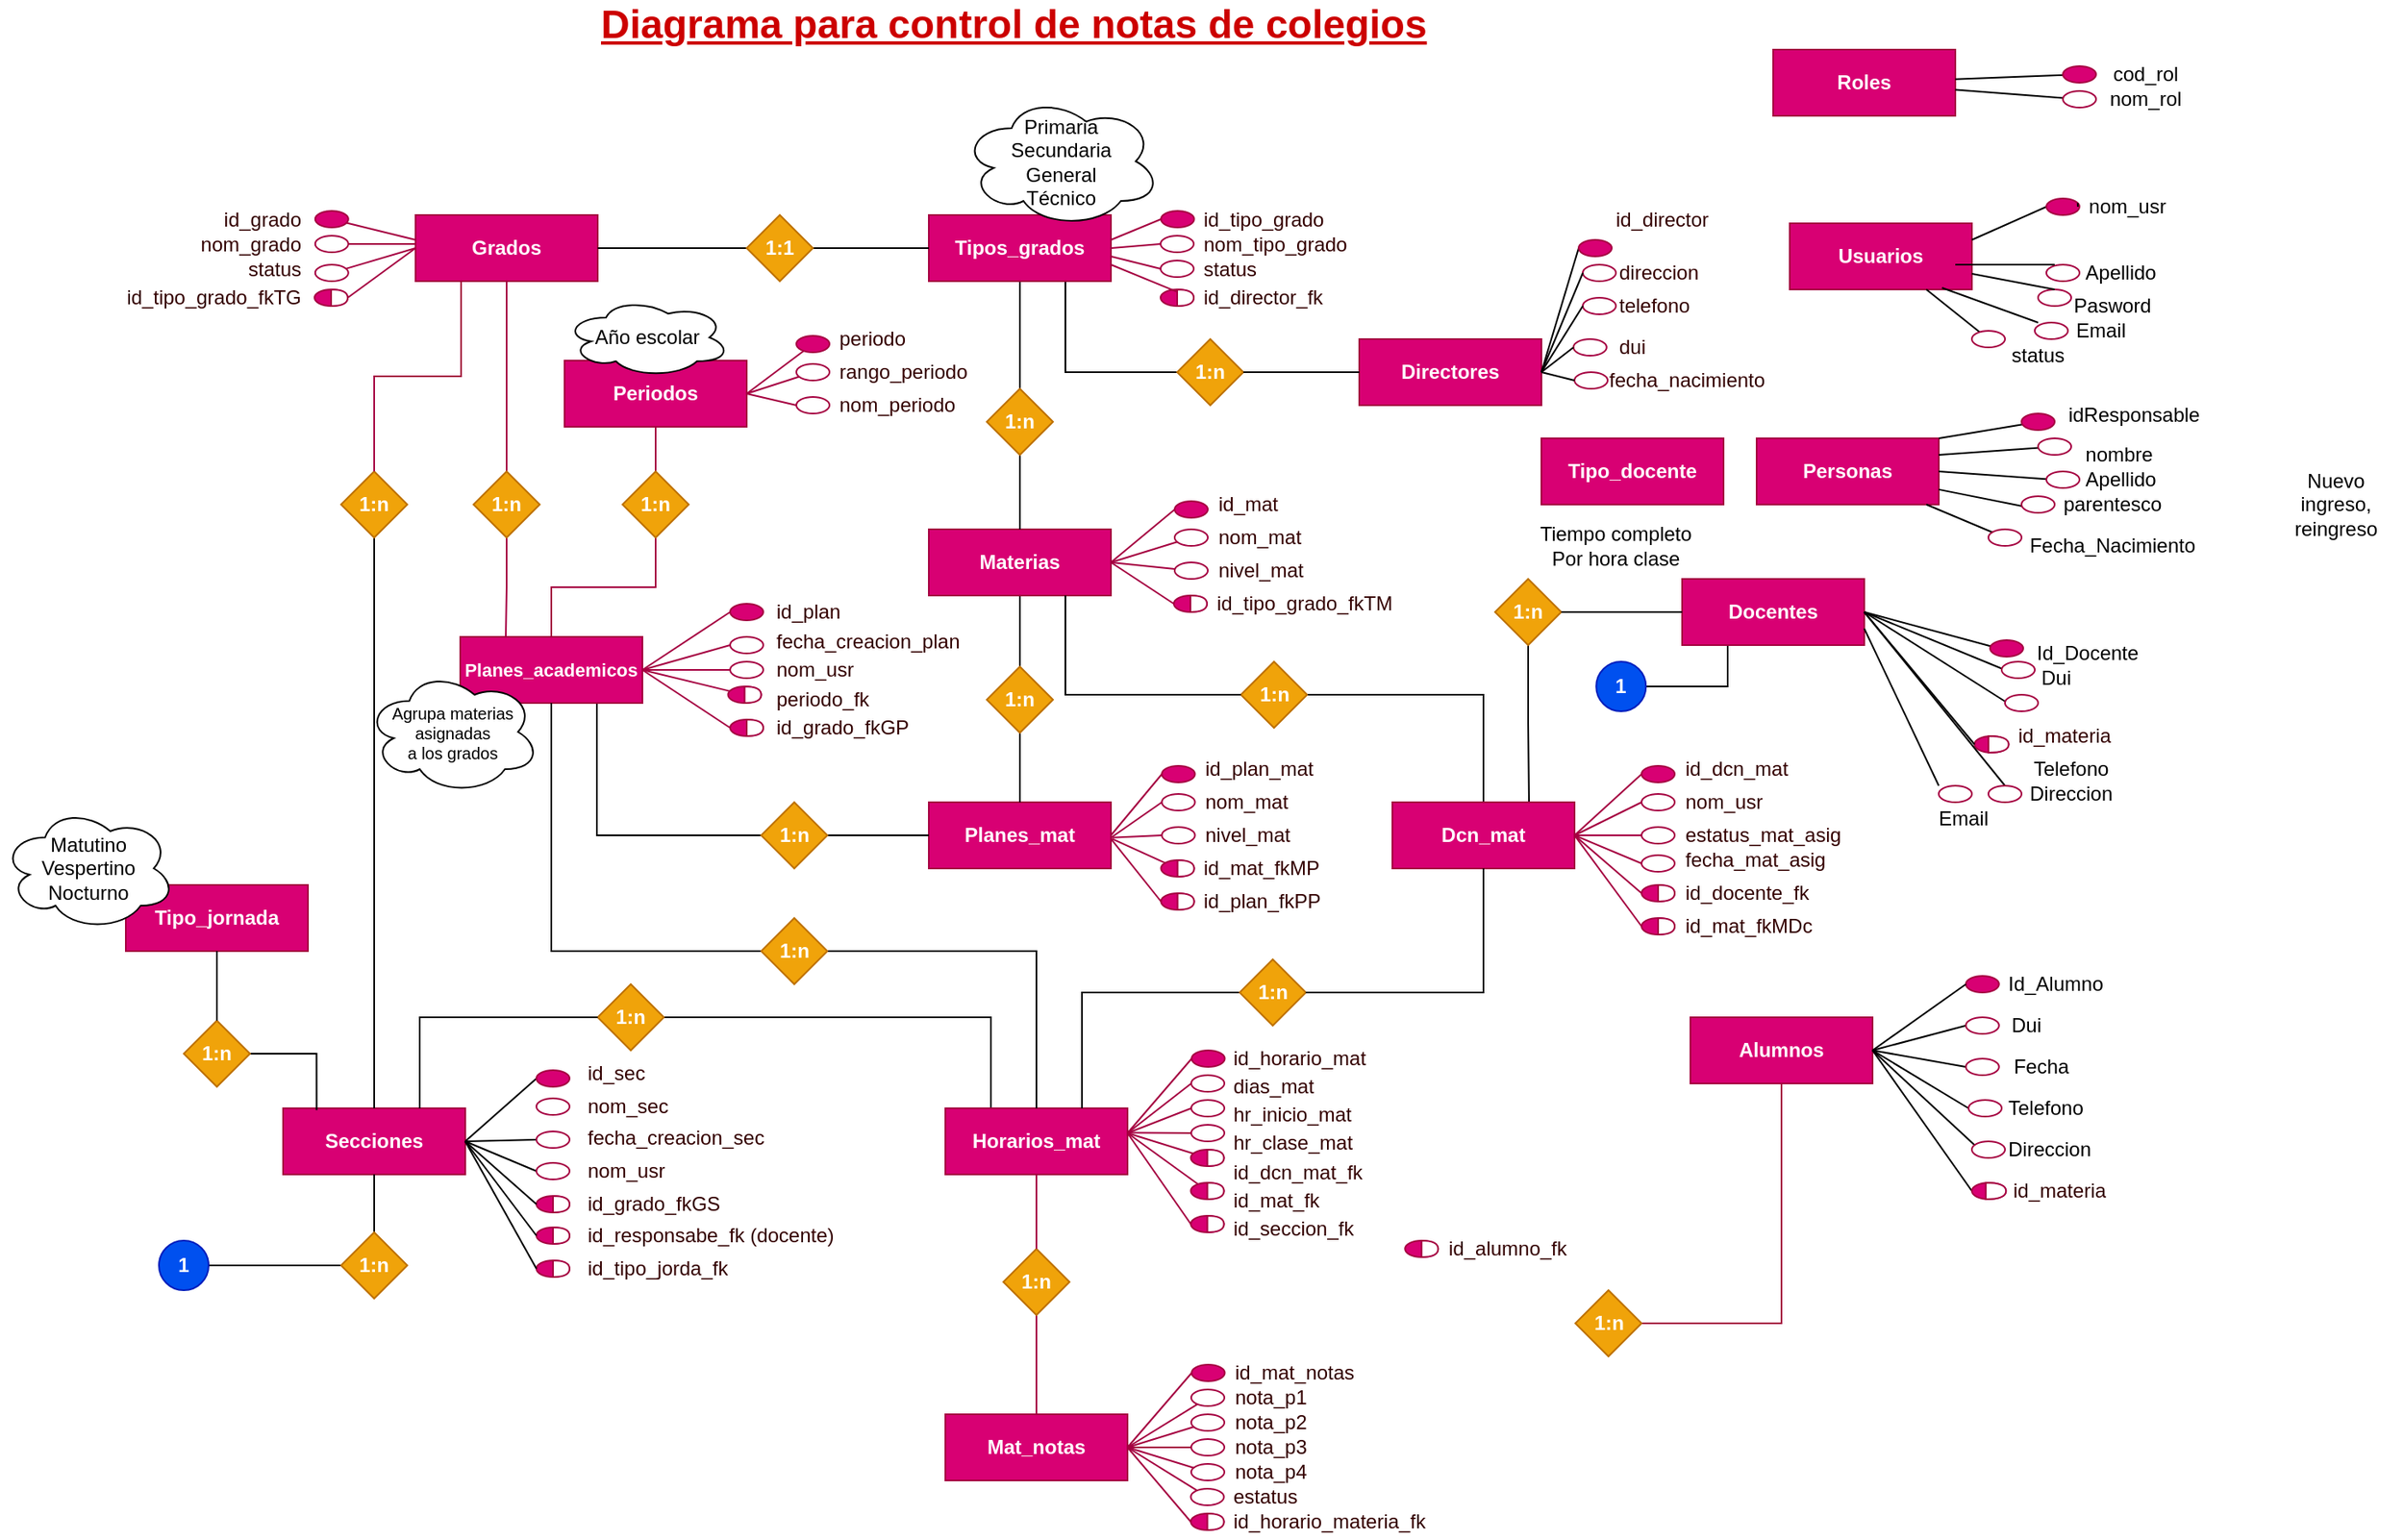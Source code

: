 <mxfile version="13.6.4" type="github">
  <diagram id="Z3SUOvgA0qH0jcRV_NoC" name="General">
    <mxGraphModel dx="1227" dy="1350" grid="1" gridSize="10" guides="1" tooltips="1" connect="1" arrows="1" fold="1" page="1" pageScale="1" pageWidth="850" pageHeight="1100" math="0" shadow="0">
      <root>
        <mxCell id="0" />
        <mxCell id="1" value="Diseño Base" parent="0" />
        <mxCell id="KeY9bx6nSf0-Mt3VNgVW-8" value="" style="ellipse;whiteSpace=wrap;html=1;fillColor=#d80073;gradientDirection=east;strokeColor=#A50040;fontColor=#ffffff;" vertex="1" parent="1">
          <mxGeometry x="701.6" y="420" width="20.62" height="10" as="geometry" />
        </mxCell>
        <mxCell id="4XaMbFRDXjhc7i4ORzib-2" value="Usuarios" style="rounded=0;whiteSpace=wrap;html=1;fillColor=#d80073;strokeColor=#A50040;fontColor=#ffffff;fontStyle=1" parent="1" vertex="1">
          <mxGeometry x="590" y="110" width="110" height="40" as="geometry" />
        </mxCell>
        <mxCell id="b8lKw-kGKd8MyjRBLvb2-25" value="Roles" style="rounded=0;whiteSpace=wrap;html=1;fillColor=#d80073;strokeColor=#A50040;fontColor=#ffffff;fontStyle=1" parent="1" vertex="1">
          <mxGeometry x="580" y="5" width="110" height="40" as="geometry" />
        </mxCell>
        <mxCell id="b8lKw-kGKd8MyjRBLvb2-35" value="Personas" style="rounded=0;whiteSpace=wrap;html=1;fillColor=#d80073;strokeColor=#A50040;fontColor=#ffffff;fontStyle=1" parent="1" vertex="1">
          <mxGeometry x="570" y="240" width="110" height="40" as="geometry" />
        </mxCell>
        <mxCell id="b8lKw-kGKd8MyjRBLvb2-42" value="" style="group" parent="1" vertex="1" connectable="0">
          <mxGeometry x="755" y="15" width="20" height="10" as="geometry" />
        </mxCell>
        <mxCell id="b8lKw-kGKd8MyjRBLvb2-43" value="cod_rol" style="text;html=1;strokeColor=none;fillColor=none;align=center;verticalAlign=middle;whiteSpace=wrap;rounded=0;" parent="1" vertex="1">
          <mxGeometry x="785" y="10" width="40" height="20" as="geometry" />
        </mxCell>
        <mxCell id="b8lKw-kGKd8MyjRBLvb2-80" value="" style="edgeStyle=none;rounded=0;sketch=0;orthogonalLoop=1;jettySize=auto;html=1;shadow=0;endArrow=none;endFill=0;fontSize=10;" parent="1" source="b8lKw-kGKd8MyjRBLvb2-44" target="b8lKw-kGKd8MyjRBLvb2-25" edge="1">
          <mxGeometry relative="1" as="geometry" />
        </mxCell>
        <mxCell id="b8lKw-kGKd8MyjRBLvb2-44" value="" style="ellipse;whiteSpace=wrap;html=1;strokeColor=#A50040;fontColor=#ffffff;fillColor=#FFFFFF;" parent="1" vertex="1">
          <mxGeometry x="755" y="30" width="20" height="10" as="geometry" />
        </mxCell>
        <mxCell id="b8lKw-kGKd8MyjRBLvb2-46" value="nom_rol" style="text;html=1;strokeColor=none;fillColor=none;align=center;verticalAlign=middle;whiteSpace=wrap;rounded=0;" parent="1" vertex="1">
          <mxGeometry x="785" y="25" width="40" height="20" as="geometry" />
        </mxCell>
        <mxCell id="GyppBiyQgEA9VhqEIzXW-10" style="edgeStyle=orthogonalEdgeStyle;rounded=0;orthogonalLoop=1;jettySize=auto;html=1;exitX=0.5;exitY=1;exitDx=0;exitDy=0;entryX=0.75;entryY=0;entryDx=0;entryDy=0;endArrow=none;endFill=0;" parent="1" source="GyppBiyQgEA9VhqEIzXW-316" target="GyppBiyQgEA9VhqEIzXW-7" edge="1">
          <mxGeometry relative="1" as="geometry" />
        </mxCell>
        <mxCell id="GyppBiyQgEA9VhqEIzXW-381" style="edgeStyle=orthogonalEdgeStyle;rounded=0;orthogonalLoop=1;jettySize=auto;html=1;entryX=1;entryY=0.5;entryDx=0;entryDy=0;startArrow=none;startFill=0;endArrow=none;endFill=0;fontSize=10;fontColor=#330000;exitX=0.25;exitY=1;exitDx=0;exitDy=0;" edge="1" parent="1" source="b8lKw-kGKd8MyjRBLvb2-47" target="GyppBiyQgEA9VhqEIzXW-380">
          <mxGeometry relative="1" as="geometry" />
        </mxCell>
        <mxCell id="b8lKw-kGKd8MyjRBLvb2-47" value="Docentes" style="rounded=0;whiteSpace=wrap;html=1;fillColor=#d80073;strokeColor=#A50040;fontColor=#ffffff;fontStyle=1" parent="1" vertex="1">
          <mxGeometry x="525" y="325" width="110" height="40" as="geometry" />
        </mxCell>
        <mxCell id="GyppBiyQgEA9VhqEIzXW-22" style="edgeStyle=orthogonalEdgeStyle;rounded=0;orthogonalLoop=1;jettySize=auto;html=1;entryX=1;entryY=0.5;entryDx=0;entryDy=0;fontSize=11;fontColor=#CC0000;exitX=0.5;exitY=1;exitDx=0;exitDy=0;startArrow=none;startFill=0;endArrow=none;endFill=0;fillColor=#d80073;strokeColor=#A50040;" parent="1" source="b8lKw-kGKd8MyjRBLvb2-48" target="GyppBiyQgEA9VhqEIzXW-62" edge="1">
          <mxGeometry relative="1" as="geometry">
            <Array as="points">
              <mxPoint x="585" y="775" />
            </Array>
          </mxGeometry>
        </mxCell>
        <mxCell id="b8lKw-kGKd8MyjRBLvb2-48" value="Alumnos" style="rounded=0;whiteSpace=wrap;html=1;fillColor=#d80073;strokeColor=#A50040;fontColor=#ffffff;fontStyle=1" parent="1" vertex="1">
          <mxGeometry x="530" y="590" width="110" height="40" as="geometry" />
        </mxCell>
        <mxCell id="GyppBiyQgEA9VhqEIzXW-163" style="edgeStyle=orthogonalEdgeStyle;rounded=0;orthogonalLoop=1;jettySize=auto;html=1;entryX=0.75;entryY=1;entryDx=0;entryDy=0;startArrow=none;startFill=0;endArrow=none;endFill=0;fontSize=12;fontColor=#330000;" parent="1" source="GyppBiyQgEA9VhqEIzXW-241" target="b8lKw-kGKd8MyjRBLvb2-77" edge="1">
          <mxGeometry relative="1" as="geometry" />
        </mxCell>
        <mxCell id="b8lKw-kGKd8MyjRBLvb2-49" value="Directores" style="rounded=0;whiteSpace=wrap;html=1;fillColor=#d80073;strokeColor=#A50040;fontColor=#ffffff;fontStyle=1" parent="1" vertex="1">
          <mxGeometry x="330" y="180" width="110" height="40" as="geometry" />
        </mxCell>
        <mxCell id="b8lKw-kGKd8MyjRBLvb2-79" value="" style="rounded=0;orthogonalLoop=1;jettySize=auto;html=1;fontSize=10;sketch=0;shadow=0;endArrow=none;endFill=0;" parent="1" source="b8lKw-kGKd8MyjRBLvb2-52" target="b8lKw-kGKd8MyjRBLvb2-25" edge="1">
          <mxGeometry relative="1" as="geometry" />
        </mxCell>
        <mxCell id="b8lKw-kGKd8MyjRBLvb2-52" value="" style="ellipse;whiteSpace=wrap;html=1;strokeColor=#A50040;fontColor=#ffffff;fillColor=#d80073;" parent="1" vertex="1">
          <mxGeometry x="755" y="15" width="20" height="10" as="geometry" />
        </mxCell>
        <mxCell id="b8lKw-kGKd8MyjRBLvb2-61" value="nom_usr" style="text;html=1;strokeColor=none;fillColor=none;align=center;verticalAlign=middle;whiteSpace=wrap;rounded=0;" parent="1" vertex="1">
          <mxGeometry x="764" y="90" width="60" height="20" as="geometry" />
        </mxCell>
        <mxCell id="b8lKw-kGKd8MyjRBLvb2-63" value="" style="ellipse;whiteSpace=wrap;html=1;strokeColor=#A50040;fontColor=#ffffff;fillColor=#FFFFFF;" parent="1" vertex="1">
          <mxGeometry x="745" y="135" width="20" height="10" as="geometry" />
        </mxCell>
        <mxCell id="NR2YaWxbIULWB_psVSaY-26" style="edgeStyle=orthogonalEdgeStyle;rounded=0;orthogonalLoop=1;jettySize=auto;html=1;entryX=0.5;entryY=0;entryDx=0;entryDy=0;fontSize=12;exitX=0.5;exitY=1;exitDx=0;exitDy=0;endArrow=none;endFill=0;" parent="1" source="b8lKw-kGKd8MyjRBLvb2-65" target="GyppBiyQgEA9VhqEIzXW-265" edge="1">
          <mxGeometry relative="1" as="geometry" />
        </mxCell>
        <mxCell id="GyppBiyQgEA9VhqEIzXW-9" style="edgeStyle=orthogonalEdgeStyle;rounded=0;orthogonalLoop=1;jettySize=auto;html=1;exitX=1;exitY=0.5;exitDx=0;exitDy=0;entryX=0.5;entryY=0;entryDx=0;entryDy=0;endArrow=none;endFill=0;" parent="1" source="GyppBiyQgEA9VhqEIzXW-298" target="GyppBiyQgEA9VhqEIzXW-7" edge="1">
          <mxGeometry relative="1" as="geometry" />
        </mxCell>
        <mxCell id="b8lKw-kGKd8MyjRBLvb2-65" value="Materias" style="rounded=0;whiteSpace=wrap;html=1;fillColor=#d80073;strokeColor=#A50040;fontColor=#ffffff;fontStyle=1" parent="1" vertex="1">
          <mxGeometry x="70" y="295" width="110" height="40" as="geometry" />
        </mxCell>
        <mxCell id="NR2YaWxbIULWB_psVSaY-22" style="edgeStyle=orthogonalEdgeStyle;rounded=0;orthogonalLoop=1;jettySize=auto;html=1;exitX=0.5;exitY=1;exitDx=0;exitDy=0;entryX=0.5;entryY=0;entryDx=0;entryDy=0;fontSize=12;endArrow=none;endFill=0;fillColor=#d80073;strokeColor=#A50040;" parent="1" source="b8lKw-kGKd8MyjRBLvb2-66" target="GyppBiyQgEA9VhqEIzXW-203" edge="1">
          <mxGeometry relative="1" as="geometry" />
        </mxCell>
        <mxCell id="GyppBiyQgEA9VhqEIzXW-202" style="edgeStyle=none;rounded=0;orthogonalLoop=1;jettySize=auto;html=1;entryX=0;entryY=0.5;entryDx=0;entryDy=0;startArrow=none;startFill=0;endArrow=none;endFill=0;fontSize=12;fontColor=#330000;exitX=1;exitY=0.5;exitDx=0;exitDy=0;fillColor=#d80073;strokeColor=#A50040;" parent="1" source="b8lKw-kGKd8MyjRBLvb2-66" target="GyppBiyQgEA9VhqEIzXW-200" edge="1">
          <mxGeometry relative="1" as="geometry">
            <mxPoint x="-40" y="220" as="sourcePoint" />
          </mxGeometry>
        </mxCell>
        <mxCell id="b8lKw-kGKd8MyjRBLvb2-66" value="Periodos" style="rounded=0;whiteSpace=wrap;html=1;fillColor=#d80073;strokeColor=#A50040;fontColor=#ffffff;fontStyle=1" parent="1" vertex="1">
          <mxGeometry x="-150" y="193" width="110" height="40" as="geometry" />
        </mxCell>
        <mxCell id="GyppBiyQgEA9VhqEIzXW-6" style="edgeStyle=orthogonalEdgeStyle;rounded=0;orthogonalLoop=1;jettySize=auto;html=1;exitX=1;exitY=0.5;exitDx=0;exitDy=0;entryX=0.25;entryY=0;entryDx=0;entryDy=0;endArrow=none;endFill=0;" parent="1" source="GyppBiyQgEA9VhqEIzXW-337" target="NR2YaWxbIULWB_psVSaY-3" edge="1">
          <mxGeometry relative="1" as="geometry" />
        </mxCell>
        <mxCell id="b8lKw-kGKd8MyjRBLvb2-74" value="Secciones" style="rounded=0;whiteSpace=wrap;html=1;fillColor=#d80073;strokeColor=#A50040;fontColor=#ffffff;fontStyle=1" parent="1" vertex="1">
          <mxGeometry x="-320" y="645" width="110" height="40" as="geometry" />
        </mxCell>
        <mxCell id="NR2YaWxbIULWB_psVSaY-20" style="edgeStyle=orthogonalEdgeStyle;rounded=0;orthogonalLoop=1;jettySize=auto;html=1;exitX=0.5;exitY=1;exitDx=0;exitDy=0;entryX=0.5;entryY=0;entryDx=0;entryDy=0;fontSize=12;endArrow=none;endFill=0;fillColor=#d80073;strokeColor=#A50040;" parent="1" source="b8lKw-kGKd8MyjRBLvb2-75" target="GyppBiyQgEA9VhqEIzXW-205" edge="1">
          <mxGeometry relative="1" as="geometry" />
        </mxCell>
        <mxCell id="b8lKw-kGKd8MyjRBLvb2-75" value="Grados" style="rounded=0;whiteSpace=wrap;html=1;fillColor=#d80073;strokeColor=#A50040;fontColor=#ffffff;fontStyle=1" parent="1" vertex="1">
          <mxGeometry x="-240" y="105" width="110" height="40" as="geometry" />
        </mxCell>
        <mxCell id="NR2YaWxbIULWB_psVSaY-11" style="edgeStyle=orthogonalEdgeStyle;rounded=0;orthogonalLoop=1;jettySize=auto;html=1;entryX=0.5;entryY=0;entryDx=0;entryDy=0;exitX=0.5;exitY=1;exitDx=0;exitDy=0;endArrow=none;endFill=0;" parent="1" source="b8lKw-kGKd8MyjRBLvb2-77" target="GyppBiyQgEA9VhqEIzXW-244" edge="1">
          <mxGeometry relative="1" as="geometry" />
        </mxCell>
        <mxCell id="b8lKw-kGKd8MyjRBLvb2-77" value="Tipos_grados" style="rounded=0;whiteSpace=wrap;html=1;fillColor=#d80073;strokeColor=#A50040;fontColor=#ffffff;fontStyle=1" parent="1" vertex="1">
          <mxGeometry x="70" y="105" width="110" height="40" as="geometry" />
        </mxCell>
        <mxCell id="GyppBiyQgEA9VhqEIzXW-26" style="edgeStyle=orthogonalEdgeStyle;rounded=0;orthogonalLoop=1;jettySize=auto;html=1;exitX=0.5;exitY=1;exitDx=0;exitDy=0;fontSize=11;fontColor=#CC0000;fillColor=#d80073;strokeColor=#A50040;endArrow=none;endFill=0;" parent="1" source="GyppBiyQgEA9VhqEIzXW-63" target="GyppBiyQgEA9VhqEIzXW-19" edge="1">
          <mxGeometry relative="1" as="geometry">
            <mxPoint x="135" y="680" as="targetPoint" />
          </mxGeometry>
        </mxCell>
        <mxCell id="NR2YaWxbIULWB_psVSaY-3" value="Horarios_mat" style="rounded=0;whiteSpace=wrap;html=1;fillColor=#d80073;strokeColor=#A50040;fontColor=#ffffff;fontStyle=1" parent="1" vertex="1">
          <mxGeometry x="80" y="645" width="110" height="40" as="geometry" />
        </mxCell>
        <mxCell id="GyppBiyQgEA9VhqEIzXW-17" value="" style="edgeStyle=orthogonalEdgeStyle;rounded=0;orthogonalLoop=1;jettySize=auto;html=1;entryX=0.184;entryY=0.029;entryDx=0;entryDy=0;entryPerimeter=0;endArrow=none;endFill=0;" parent="1" source="GyppBiyQgEA9VhqEIzXW-368" target="b8lKw-kGKd8MyjRBLvb2-74" edge="1">
          <mxGeometry relative="1" as="geometry" />
        </mxCell>
        <mxCell id="NR2YaWxbIULWB_psVSaY-4" value="Tipo_jornada" style="rounded=0;whiteSpace=wrap;html=1;fillColor=#d80073;strokeColor=#A50040;fontColor=#ffffff;fontStyle=1" parent="1" vertex="1">
          <mxGeometry x="-415" y="510" width="110" height="40" as="geometry" />
        </mxCell>
        <mxCell id="NR2YaWxbIULWB_psVSaY-16" value="Tipo_docente" style="rounded=0;whiteSpace=wrap;html=1;fillColor=#d80073;strokeColor=#A50040;fontColor=#ffffff;fontStyle=1" parent="1" vertex="1">
          <mxGeometry x="440" y="240" width="110" height="40" as="geometry" />
        </mxCell>
        <mxCell id="NR2YaWxbIULWB_psVSaY-17" value="Tiempo completo&lt;br&gt;Por hora clase" style="text;html=1;strokeColor=none;fillColor=none;align=center;verticalAlign=middle;whiteSpace=wrap;rounded=0;fontSize=12;" parent="1" vertex="1">
          <mxGeometry x="410" y="290" width="150" height="30" as="geometry" />
        </mxCell>
        <mxCell id="NR2YaWxbIULWB_psVSaY-18" value="Nuevo ingreso, reingreso" style="text;html=1;strokeColor=none;fillColor=none;align=center;verticalAlign=middle;whiteSpace=wrap;rounded=0;fontSize=12;" parent="1" vertex="1">
          <mxGeometry x="880" y="270" width="80" height="20" as="geometry" />
        </mxCell>
        <mxCell id="NR2YaWxbIULWB_psVSaY-27" value="" style="edgeStyle=orthogonalEdgeStyle;rounded=0;orthogonalLoop=1;jettySize=auto;html=1;fontSize=12;exitX=0.75;exitY=1;exitDx=0;exitDy=0;entryX=0;entryY=0.5;entryDx=0;entryDy=0;endArrow=none;endFill=0;" parent="1" source="NR2YaWxbIULWB_psVSaY-19" target="GyppBiyQgEA9VhqEIzXW-267" edge="1">
          <mxGeometry relative="1" as="geometry" />
        </mxCell>
        <mxCell id="NR2YaWxbIULWB_psVSaY-19" value="Planes_academicos" style="rounded=0;whiteSpace=wrap;html=1;fillColor=#d80073;strokeColor=#A50040;fontColor=#ffffff;fontStyle=1;fontSize=11;" parent="1" vertex="1">
          <mxGeometry x="-213" y="360" width="110" height="40" as="geometry" />
        </mxCell>
        <mxCell id="GyppBiyQgEA9VhqEIzXW-15" style="edgeStyle=orthogonalEdgeStyle;rounded=0;orthogonalLoop=1;jettySize=auto;html=1;exitX=0.5;exitY=1;exitDx=0;exitDy=0;entryX=0;entryY=0.5;entryDx=0;entryDy=0;endArrow=none;endFill=0;" parent="1" source="NR2YaWxbIULWB_psVSaY-19" target="GyppBiyQgEA9VhqEIzXW-290" edge="1">
          <mxGeometry relative="1" as="geometry">
            <Array as="points">
              <mxPoint x="-158" y="550" />
            </Array>
          </mxGeometry>
        </mxCell>
        <mxCell id="NR2YaWxbIULWB_psVSaY-25" value="Planes_mat" style="rounded=0;whiteSpace=wrap;html=1;fillColor=#d80073;strokeColor=#A50040;fontColor=#ffffff;fontStyle=1" parent="1" vertex="1">
          <mxGeometry x="70" y="460" width="110" height="40" as="geometry" />
        </mxCell>
        <mxCell id="AFqO68eLZn9aOLBoOMBV-13" value="idResponsable" style="text;html=1;strokeColor=none;fillColor=none;align=center;verticalAlign=middle;whiteSpace=wrap;rounded=0;" parent="1" vertex="1">
          <mxGeometry x="758" y="216" width="80" height="20" as="geometry" />
        </mxCell>
        <mxCell id="AFqO68eLZn9aOLBoOMBV-14" value="" style="rounded=0;orthogonalLoop=1;jettySize=auto;html=1;fontSize=10;sketch=0;shadow=0;endArrow=none;endFill=0;entryX=1;entryY=0;entryDx=0;entryDy=0;" parent="1" source="AFqO68eLZn9aOLBoOMBV-39" target="b8lKw-kGKd8MyjRBLvb2-35" edge="1">
          <mxGeometry relative="1" as="geometry">
            <mxPoint x="740" y="230" as="sourcePoint" />
            <mxPoint x="689.86" y="247.197" as="targetPoint" />
          </mxGeometry>
        </mxCell>
        <mxCell id="AFqO68eLZn9aOLBoOMBV-19" value="nombre" style="text;html=1;strokeColor=none;fillColor=none;align=center;verticalAlign=middle;whiteSpace=wrap;rounded=0;" parent="1" vertex="1">
          <mxGeometry x="749" y="240" width="80" height="20" as="geometry" />
        </mxCell>
        <mxCell id="AFqO68eLZn9aOLBoOMBV-20" value="Apellido" style="text;html=1;strokeColor=none;fillColor=none;align=center;verticalAlign=middle;whiteSpace=wrap;rounded=0;" parent="1" vertex="1">
          <mxGeometry x="750" y="255" width="80" height="20" as="geometry" />
        </mxCell>
        <mxCell id="AFqO68eLZn9aOLBoOMBV-21" value="Fecha_Nacimiento" style="text;html=1;strokeColor=none;fillColor=none;align=center;verticalAlign=middle;whiteSpace=wrap;rounded=0;" parent="1" vertex="1">
          <mxGeometry x="745" y="295" width="80" height="20" as="geometry" />
        </mxCell>
        <mxCell id="AFqO68eLZn9aOLBoOMBV-25" value="" style="edgeStyle=none;rounded=0;sketch=0;orthogonalLoop=1;jettySize=auto;html=1;shadow=0;endArrow=none;endFill=0;fontSize=10;entryX=1;entryY=0.25;entryDx=0;entryDy=0;" parent="1" source="cweQKclYi54O8DaWh0Qv-15" target="b8lKw-kGKd8MyjRBLvb2-35" edge="1">
          <mxGeometry relative="1" as="geometry">
            <mxPoint x="746" y="246" as="sourcePoint" />
            <mxPoint x="690" y="240" as="targetPoint" />
          </mxGeometry>
        </mxCell>
        <mxCell id="GyppBiyQgEA9VhqEIzXW-11" style="edgeStyle=orthogonalEdgeStyle;rounded=0;orthogonalLoop=1;jettySize=auto;html=1;exitX=0;exitY=0.5;exitDx=0;exitDy=0;entryX=0.75;entryY=0;entryDx=0;entryDy=0;endArrow=none;endFill=0;" parent="1" source="GyppBiyQgEA9VhqEIzXW-328" target="NR2YaWxbIULWB_psVSaY-3" edge="1">
          <mxGeometry relative="1" as="geometry" />
        </mxCell>
        <mxCell id="AFqO68eLZn9aOLBoOMBV-29" value="" style="edgeStyle=none;rounded=0;sketch=0;orthogonalLoop=1;jettySize=auto;html=1;shadow=0;endArrow=none;endFill=0;fontSize=10;exitX=0;exitY=0.5;exitDx=0;exitDy=0;entryX=1;entryY=0.5;entryDx=0;entryDy=0;" parent="1" target="b8lKw-kGKd8MyjRBLvb2-35" edge="1">
          <mxGeometry relative="1" as="geometry">
            <mxPoint x="750" y="265" as="sourcePoint" />
            <mxPoint x="689.98" y="263.861" as="targetPoint" />
          </mxGeometry>
        </mxCell>
        <mxCell id="GyppBiyQgEA9VhqEIzXW-7" value="Dcn_mat" style="rounded=0;whiteSpace=wrap;html=1;fillColor=#d80073;strokeColor=#A50040;fontColor=#ffffff;fontStyle=1" parent="1" vertex="1">
          <mxGeometry x="350" y="460" width="110" height="40" as="geometry" />
        </mxCell>
        <mxCell id="AFqO68eLZn9aOLBoOMBV-32" value="" style="edgeStyle=none;rounded=0;sketch=0;orthogonalLoop=1;jettySize=auto;html=1;shadow=0;endArrow=none;endFill=0;fontSize=10;exitX=0;exitY=0;exitDx=0;exitDy=0;" parent="1" target="b8lKw-kGKd8MyjRBLvb2-35" edge="1">
          <mxGeometry relative="1" as="geometry">
            <mxPoint x="732.929" y="281.464" as="sourcePoint" />
            <mxPoint x="690" y="260" as="targetPoint" />
          </mxGeometry>
        </mxCell>
        <mxCell id="GyppBiyQgEA9VhqEIzXW-18" value="Diagrama para control de notas de colegios" style="text;html=1;align=left;verticalAlign=middle;whiteSpace=wrap;rounded=0;fontStyle=5;fontSize=24;labelBorderColor=none;labelBackgroundColor=none;fontColor=#CC0000;" parent="1" vertex="1">
          <mxGeometry x="-130" y="-20" width="570" height="20" as="geometry" />
        </mxCell>
        <mxCell id="AFqO68eLZn9aOLBoOMBV-33" value="" style="edgeStyle=none;rounded=0;sketch=0;orthogonalLoop=1;jettySize=auto;html=1;shadow=0;endArrow=none;endFill=0;fontSize=10;" parent="1" target="b8lKw-kGKd8MyjRBLvb2-35" edge="1">
          <mxGeometry relative="1" as="geometry">
            <mxPoint x="720" y="300" as="sourcePoint" />
            <mxPoint x="700" y="270" as="targetPoint" />
          </mxGeometry>
        </mxCell>
        <mxCell id="AFqO68eLZn9aOLBoOMBV-39" value="" style="ellipse;whiteSpace=wrap;html=1;strokeColor=#A50040;fontColor=#ffffff;fillColor=#d80073;" parent="1" vertex="1">
          <mxGeometry x="730" y="225" width="20" height="10" as="geometry" />
        </mxCell>
        <mxCell id="GyppBiyQgEA9VhqEIzXW-19" value="Mat_notas" style="rounded=0;whiteSpace=wrap;html=1;fillColor=#d80073;strokeColor=#A50040;fontColor=#ffffff;fontStyle=1;labelPosition=center;verticalLabelPosition=middle;align=center;verticalAlign=middle;fontSize=12;" parent="1" vertex="1">
          <mxGeometry x="80" y="830" width="110" height="40" as="geometry" />
        </mxCell>
        <mxCell id="AFqO68eLZn9aOLBoOMBV-55" value="parentesco" style="text;html=1;strokeColor=none;fillColor=none;align=center;verticalAlign=middle;whiteSpace=wrap;rounded=0;" parent="1" vertex="1">
          <mxGeometry x="745" y="270" width="80" height="20" as="geometry" />
        </mxCell>
        <mxCell id="GyppBiyQgEA9VhqEIzXW-53" style="rounded=0;orthogonalLoop=1;jettySize=auto;html=1;exitX=0;exitY=0.5;exitDx=0;exitDy=0;entryX=1;entryY=0.5;entryDx=0;entryDy=0;fontSize=10;fontColor=#CC0000;endArrow=none;endFill=0;fillColor=#d80073;strokeColor=#A50040;" parent="1" source="GyppBiyQgEA9VhqEIzXW-27" target="GyppBiyQgEA9VhqEIzXW-19" edge="1">
          <mxGeometry relative="1" as="geometry" />
        </mxCell>
        <mxCell id="cweQKclYi54O8DaWh0Qv-1" value="" style="edgeStyle=none;rounded=0;sketch=0;orthogonalLoop=1;jettySize=auto;html=1;shadow=0;endArrow=none;endFill=0;fontSize=10;entryX=1;entryY=0.25;entryDx=0;entryDy=0;exitX=0;exitY=0.5;exitDx=0;exitDy=0;" parent="1" source="b8lKw-kGKd8MyjRBLvb2-62" target="4XaMbFRDXjhc7i4ORzib-2" edge="1">
          <mxGeometry relative="1" as="geometry">
            <mxPoint x="729" y="140" as="sourcePoint" />
            <mxPoint x="690" y="148" as="targetPoint" />
          </mxGeometry>
        </mxCell>
        <mxCell id="GyppBiyQgEA9VhqEIzXW-27" value="" style="ellipse;whiteSpace=wrap;html=1;strokeColor=#A50040;fontColor=#ffffff;fillColor=#d80073;labelBackgroundColor=none;align=left;" parent="1" vertex="1">
          <mxGeometry x="228.75" y="800.0" width="20" height="10" as="geometry" />
        </mxCell>
        <mxCell id="cweQKclYi54O8DaWh0Qv-2" value="" style="edgeStyle=none;rounded=0;sketch=0;orthogonalLoop=1;jettySize=auto;html=1;shadow=0;endArrow=none;endFill=0;fontSize=10;exitX=0;exitY=0.25;exitDx=0;exitDy=0;" parent="1" source="cweQKclYi54O8DaWh0Qv-28" edge="1">
          <mxGeometry relative="1" as="geometry">
            <mxPoint x="740" y="140" as="sourcePoint" />
            <mxPoint x="690" y="135" as="targetPoint" />
          </mxGeometry>
        </mxCell>
        <mxCell id="GyppBiyQgEA9VhqEIzXW-28" value="id_mat_notas" style="text;html=1;strokeColor=none;fillColor=none;align=left;verticalAlign=middle;whiteSpace=wrap;rounded=0;labelBackgroundColor=none;fontSize=12;textDirection=ltr;fontColor=#330000;" parent="1" vertex="1">
          <mxGeometry x="252.5" y="795" width="87.5" height="20" as="geometry" />
        </mxCell>
        <mxCell id="GyppBiyQgEA9VhqEIzXW-29" value="id_horario_materia_fk" style="text;html=1;strokeColor=none;fillColor=none;align=left;verticalAlign=middle;whiteSpace=wrap;rounded=0;labelBackgroundColor=none;fontSize=12;labelPosition=center;verticalLabelPosition=middle;textDirection=ltr;fontColor=#330000;" parent="1" vertex="1">
          <mxGeometry x="252" y="885" width="87.5" height="20" as="geometry" />
        </mxCell>
        <mxCell id="GyppBiyQgEA9VhqEIzXW-30" value="" style="group;labelBackgroundColor=none;fontSize=10;fontColor=#CC0000;align=left;" parent="1" vertex="1" connectable="0">
          <mxGeometry x="228.25" y="890" width="20" height="10" as="geometry" />
        </mxCell>
        <mxCell id="GyppBiyQgEA9VhqEIzXW-31" value="" style="group" parent="GyppBiyQgEA9VhqEIzXW-30" vertex="1" connectable="0">
          <mxGeometry width="20" height="10" as="geometry" />
        </mxCell>
        <mxCell id="GyppBiyQgEA9VhqEIzXW-32" value="" style="ellipse;whiteSpace=wrap;html=1;fillColor=#d80073;gradientDirection=east;strokeColor=#A50040;fontColor=#ffffff;" parent="GyppBiyQgEA9VhqEIzXW-31" vertex="1">
          <mxGeometry width="20" height="10" as="geometry" />
        </mxCell>
        <mxCell id="GyppBiyQgEA9VhqEIzXW-33" value="" style="shape=or;whiteSpace=wrap;html=1;strokeColor=#A50040;fontColor=#ffffff;fillColor=#FFFFFF;" parent="GyppBiyQgEA9VhqEIzXW-31" vertex="1">
          <mxGeometry x="10" width="10" height="10" as="geometry" />
        </mxCell>
        <mxCell id="cweQKclYi54O8DaWh0Qv-15" value="" style="ellipse;whiteSpace=wrap;html=1;strokeColor=#A50040;fontColor=#ffffff;fillColor=#FFFFFF;" parent="1" vertex="1">
          <mxGeometry x="740" y="240" width="20" height="10" as="geometry" />
        </mxCell>
        <mxCell id="cweQKclYi54O8DaWh0Qv-22" value="" style="ellipse;whiteSpace=wrap;html=1;strokeColor=#A50040;fontColor=#ffffff;fillColor=#FFFFFF;" parent="1" vertex="1">
          <mxGeometry x="745" y="260" width="20" height="10" as="geometry" />
        </mxCell>
        <mxCell id="GyppBiyQgEA9VhqEIzXW-54" value="" style="edgeStyle=none;rounded=0;orthogonalLoop=1;jettySize=auto;html=1;endArrow=none;endFill=0;fontSize=10;fontColor=#CC0000;entryX=1;entryY=0.5;entryDx=0;entryDy=0;fillColor=#d80073;strokeColor=#A50040;" parent="1" source="GyppBiyQgEA9VhqEIzXW-36" target="GyppBiyQgEA9VhqEIzXW-19" edge="1">
          <mxGeometry relative="1" as="geometry" />
        </mxCell>
        <mxCell id="cweQKclYi54O8DaWh0Qv-23" value="" style="ellipse;whiteSpace=wrap;html=1;strokeColor=#A50040;fontColor=#ffffff;fillColor=#FFFFFF;" parent="1" vertex="1">
          <mxGeometry x="730" y="275" width="20" height="10" as="geometry" />
        </mxCell>
        <mxCell id="GyppBiyQgEA9VhqEIzXW-36" value="" style="ellipse;whiteSpace=wrap;html=1;strokeColor=#A50040;fontColor=#ffffff;fillColor=#FFFFFF;labelBackgroundColor=none;align=left;" parent="1" vertex="1">
          <mxGeometry x="228.5" y="815" width="20" height="10" as="geometry" />
        </mxCell>
        <mxCell id="cweQKclYi54O8DaWh0Qv-24" value="" style="ellipse;whiteSpace=wrap;html=1;strokeColor=#A50040;fontColor=#ffffff;fillColor=#FFFFFF;" parent="1" vertex="1">
          <mxGeometry x="710" y="295" width="20" height="10" as="geometry" />
        </mxCell>
        <mxCell id="GyppBiyQgEA9VhqEIzXW-38" value="nota_p1" style="text;html=1;strokeColor=none;fillColor=none;align=left;verticalAlign=middle;whiteSpace=wrap;rounded=0;labelBackgroundColor=none;fontSize=12;textDirection=ltr;fontColor=#330000;" parent="1" vertex="1">
          <mxGeometry x="252.5" y="810" width="87.5" height="20" as="geometry" />
        </mxCell>
        <mxCell id="cweQKclYi54O8DaWh0Qv-27" value="" style="ellipse;whiteSpace=wrap;html=1;strokeColor=#A50040;fontColor=#ffffff;fillColor=#FFFFFF;" parent="1" vertex="1">
          <mxGeometry x="740" y="150" width="20" height="10" as="geometry" />
        </mxCell>
        <mxCell id="GyppBiyQgEA9VhqEIzXW-39" value="nota_p2" style="text;html=1;strokeColor=none;fillColor=none;align=left;verticalAlign=middle;whiteSpace=wrap;rounded=0;labelBackgroundColor=none;fontSize=12;textDirection=ltr;fontColor=#330000;" parent="1" vertex="1">
          <mxGeometry x="252.5" y="825" width="87.5" height="20" as="geometry" />
        </mxCell>
        <mxCell id="cweQKclYi54O8DaWh0Qv-28" value="Apellido" style="text;html=1;strokeColor=none;fillColor=none;align=center;verticalAlign=middle;whiteSpace=wrap;rounded=0;" parent="1" vertex="1">
          <mxGeometry x="750" y="130" width="80" height="20" as="geometry" />
        </mxCell>
        <mxCell id="GyppBiyQgEA9VhqEIzXW-55" value="" style="edgeStyle=none;rounded=0;orthogonalLoop=1;jettySize=auto;html=1;endArrow=none;endFill=0;fontSize=10;fontColor=#CC0000;fillColor=#d80073;strokeColor=#A50040;" parent="1" source="GyppBiyQgEA9VhqEIzXW-40" edge="1">
          <mxGeometry relative="1" as="geometry">
            <mxPoint x="190" y="850" as="targetPoint" />
          </mxGeometry>
        </mxCell>
        <mxCell id="cweQKclYi54O8DaWh0Qv-39" value="" style="edgeStyle=none;rounded=0;sketch=0;orthogonalLoop=1;jettySize=auto;html=1;shadow=0;endArrow=none;endFill=0;fontSize=10;exitX=0;exitY=1;exitDx=0;exitDy=0;" parent="1" source="cweQKclYi54O8DaWh0Qv-28" target="4XaMbFRDXjhc7i4ORzib-2" edge="1">
          <mxGeometry relative="1" as="geometry">
            <mxPoint x="750" y="177" as="sourcePoint" />
            <mxPoint x="700" y="170" as="targetPoint" />
          </mxGeometry>
        </mxCell>
        <mxCell id="GyppBiyQgEA9VhqEIzXW-40" value="" style="ellipse;whiteSpace=wrap;html=1;strokeColor=#A50040;fontColor=#ffffff;fillColor=#FFFFFF;labelBackgroundColor=none;align=left;" parent="1" vertex="1">
          <mxGeometry x="228.5" y="830" width="20" height="10" as="geometry" />
        </mxCell>
        <mxCell id="cweQKclYi54O8DaWh0Qv-41" value="Pasword" style="text;html=1;strokeColor=none;fillColor=none;align=center;verticalAlign=middle;whiteSpace=wrap;rounded=0;" parent="1" vertex="1">
          <mxGeometry x="745" y="150" width="80" height="20" as="geometry" />
        </mxCell>
        <mxCell id="GyppBiyQgEA9VhqEIzXW-41" value="nota_p3" style="text;html=1;strokeColor=none;fillColor=none;align=left;verticalAlign=middle;whiteSpace=wrap;rounded=0;labelBackgroundColor=none;fontSize=12;textDirection=ltr;fontColor=#330000;" parent="1" vertex="1">
          <mxGeometry x="252.5" y="840" width="87.5" height="20" as="geometry" />
        </mxCell>
        <mxCell id="cweQKclYi54O8DaWh0Qv-42" value="" style="edgeStyle=none;rounded=0;sketch=0;orthogonalLoop=1;jettySize=auto;html=1;shadow=0;endArrow=none;endFill=0;fontSize=10;entryX=0.836;entryY=0.975;entryDx=0;entryDy=0;entryPerimeter=0;" parent="1" target="4XaMbFRDXjhc7i4ORzib-2" edge="1">
          <mxGeometry relative="1" as="geometry">
            <mxPoint x="740" y="170" as="sourcePoint" />
            <mxPoint x="700" y="160" as="targetPoint" />
          </mxGeometry>
        </mxCell>
        <mxCell id="GyppBiyQgEA9VhqEIzXW-56" value="" style="edgeStyle=none;rounded=0;orthogonalLoop=1;jettySize=auto;html=1;endArrow=none;endFill=0;fontSize=10;fontColor=#CC0000;fillColor=#d80073;strokeColor=#A50040;" parent="1" source="GyppBiyQgEA9VhqEIzXW-42" target="GyppBiyQgEA9VhqEIzXW-19" edge="1">
          <mxGeometry relative="1" as="geometry" />
        </mxCell>
        <mxCell id="cweQKclYi54O8DaWh0Qv-44" value="Email" style="text;html=1;strokeColor=none;fillColor=none;align=center;verticalAlign=middle;whiteSpace=wrap;rounded=0;" parent="1" vertex="1">
          <mxGeometry x="738" y="165" width="80" height="20" as="geometry" />
        </mxCell>
        <mxCell id="GyppBiyQgEA9VhqEIzXW-42" value="" style="ellipse;whiteSpace=wrap;html=1;strokeColor=#A50040;fontColor=#ffffff;fillColor=#FFFFFF;labelBackgroundColor=none;align=left;" parent="1" vertex="1">
          <mxGeometry x="228.5" y="845" width="20" height="10" as="geometry" />
        </mxCell>
        <mxCell id="cweQKclYi54O8DaWh0Qv-45" value="" style="ellipse;whiteSpace=wrap;html=1;strokeColor=#A50040;fontColor=#ffffff;fillColor=#FFFFFF;" parent="1" vertex="1">
          <mxGeometry x="738" y="170" width="20" height="10" as="geometry" />
        </mxCell>
        <mxCell id="GyppBiyQgEA9VhqEIzXW-43" value="nota_p4" style="text;html=1;strokeColor=none;fillColor=none;align=left;verticalAlign=middle;whiteSpace=wrap;rounded=0;labelBackgroundColor=none;fontSize=12;textDirection=ltr;fontColor=#330000;" parent="1" vertex="1">
          <mxGeometry x="252.5" y="855" width="87.5" height="20" as="geometry" />
        </mxCell>
        <mxCell id="b8lKw-kGKd8MyjRBLvb2-62" value="" style="ellipse;whiteSpace=wrap;html=1;strokeColor=#A50040;fontColor=#ffffff;fillColor=#d80073;" parent="1" vertex="1">
          <mxGeometry x="745" y="95" width="20" height="10" as="geometry" />
        </mxCell>
        <mxCell id="GyppBiyQgEA9VhqEIzXW-57" value="" style="edgeStyle=none;rounded=0;orthogonalLoop=1;jettySize=auto;html=1;endArrow=none;endFill=0;fontSize=10;fontColor=#CC0000;fillColor=#d80073;strokeColor=#A50040;" parent="1" source="GyppBiyQgEA9VhqEIzXW-44" edge="1">
          <mxGeometry relative="1" as="geometry">
            <mxPoint x="190" y="850" as="targetPoint" />
          </mxGeometry>
        </mxCell>
        <mxCell id="cweQKclYi54O8DaWh0Qv-48" value="" style="edgeStyle=none;rounded=0;sketch=0;orthogonalLoop=1;jettySize=auto;html=1;shadow=0;endArrow=none;endFill=0;fontSize=10;entryX=1;entryY=0.25;entryDx=0;entryDy=0;exitX=0;exitY=0.5;exitDx=0;exitDy=0;" parent="1" source="b8lKw-kGKd8MyjRBLvb2-61" target="b8lKw-kGKd8MyjRBLvb2-62" edge="1">
          <mxGeometry relative="1" as="geometry">
            <mxPoint x="764" y="100" as="sourcePoint" />
            <mxPoint x="690" y="110" as="targetPoint" />
          </mxGeometry>
        </mxCell>
        <mxCell id="GyppBiyQgEA9VhqEIzXW-44" value="" style="ellipse;whiteSpace=wrap;html=1;strokeColor=#A50040;fontColor=#ffffff;fillColor=#FFFFFF;labelBackgroundColor=none;align=left;" parent="1" vertex="1">
          <mxGeometry x="228.5" y="860" width="20" height="10" as="geometry" />
        </mxCell>
        <mxCell id="cweQKclYi54O8DaWh0Qv-61" value="" style="edgeStyle=none;rounded=0;sketch=0;orthogonalLoop=1;jettySize=auto;html=1;shadow=0;endArrow=none;endFill=0;fontSize=10;entryX=0.75;entryY=1;entryDx=0;entryDy=0;" parent="1" target="4XaMbFRDXjhc7i4ORzib-2" edge="1">
          <mxGeometry relative="1" as="geometry">
            <mxPoint x="710" y="180" as="sourcePoint" />
            <mxPoint x="681.96" y="149" as="targetPoint" />
          </mxGeometry>
        </mxCell>
        <mxCell id="GyppBiyQgEA9VhqEIzXW-51" value="estatus" style="text;html=1;strokeColor=none;fillColor=none;align=left;verticalAlign=middle;whiteSpace=wrap;rounded=0;labelBackgroundColor=none;fontSize=12;textDirection=ltr;fontColor=#330000;" parent="1" vertex="1">
          <mxGeometry x="252.25" y="870" width="87.5" height="20" as="geometry" />
        </mxCell>
        <mxCell id="cweQKclYi54O8DaWh0Qv-62" value="" style="ellipse;whiteSpace=wrap;html=1;strokeColor=#A50040;fontColor=#ffffff;fillColor=#FFFFFF;" parent="1" vertex="1">
          <mxGeometry x="700" y="175" width="20" height="10" as="geometry" />
        </mxCell>
        <mxCell id="GyppBiyQgEA9VhqEIzXW-58" value="" style="edgeStyle=none;rounded=0;orthogonalLoop=1;jettySize=auto;html=1;endArrow=none;endFill=0;fontSize=10;fontColor=#CC0000;entryX=1;entryY=0.5;entryDx=0;entryDy=0;fillColor=#d80073;strokeColor=#A50040;" parent="1" source="GyppBiyQgEA9VhqEIzXW-52" target="GyppBiyQgEA9VhqEIzXW-19" edge="1">
          <mxGeometry relative="1" as="geometry" />
        </mxCell>
        <mxCell id="cweQKclYi54O8DaWh0Qv-63" value="status" style="text;html=1;strokeColor=none;fillColor=none;align=center;verticalAlign=middle;whiteSpace=wrap;rounded=0;" parent="1" vertex="1">
          <mxGeometry x="700" y="180" width="80" height="20" as="geometry" />
        </mxCell>
        <mxCell id="GyppBiyQgEA9VhqEIzXW-52" value="" style="ellipse;whiteSpace=wrap;html=1;strokeColor=#A50040;fontColor=#ffffff;fillColor=#FFFFFF;labelBackgroundColor=none;align=left;" parent="1" vertex="1">
          <mxGeometry x="228.25" y="875" width="20" height="10" as="geometry" />
        </mxCell>
        <mxCell id="cweQKclYi54O8DaWh0Qv-66" value="" style="rounded=0;orthogonalLoop=1;jettySize=auto;html=1;fontSize=10;sketch=0;shadow=0;endArrow=none;endFill=0;entryX=1;entryY=0.5;entryDx=0;entryDy=0;" parent="1" target="b8lKw-kGKd8MyjRBLvb2-47" edge="1">
          <mxGeometry relative="1" as="geometry">
            <mxPoint x="720" y="368" as="sourcePoint" />
            <mxPoint x="570" y="385" as="targetPoint" />
          </mxGeometry>
        </mxCell>
        <mxCell id="GyppBiyQgEA9VhqEIzXW-61" style="edgeStyle=none;rounded=0;orthogonalLoop=1;jettySize=auto;html=1;exitX=0;exitY=0.5;exitDx=0;exitDy=0;endArrow=none;endFill=0;fontSize=10;fontColor=#CC0000;fillColor=#d80073;strokeColor=#A50040;" parent="1" source="GyppBiyQgEA9VhqEIzXW-32" edge="1">
          <mxGeometry relative="1" as="geometry">
            <mxPoint x="190" y="850" as="targetPoint" />
          </mxGeometry>
        </mxCell>
        <mxCell id="cweQKclYi54O8DaWh0Qv-67" value="" style="ellipse;whiteSpace=wrap;html=1;strokeColor=#A50040;fontColor=#ffffff;fillColor=#d80073;" parent="1" vertex="1">
          <mxGeometry x="711" y="362" width="20" height="10" as="geometry" />
        </mxCell>
        <mxCell id="GyppBiyQgEA9VhqEIzXW-62" value="1:n" style="rhombus;whiteSpace=wrap;html=1;labelBackgroundColor=none;fontSize=12;align=center;fontStyle=1;fillColor=#f0a30a;strokeColor=#BD7000;fontColor=#ffffff;" parent="1" vertex="1">
          <mxGeometry x="460.5" y="755" width="40" height="40" as="geometry" />
        </mxCell>
        <mxCell id="cweQKclYi54O8DaWh0Qv-68" value="Id_Docente" style="text;html=1;strokeColor=none;fillColor=none;align=center;verticalAlign=middle;whiteSpace=wrap;rounded=0;" parent="1" vertex="1">
          <mxGeometry x="730" y="360" width="80" height="20" as="geometry" />
        </mxCell>
        <mxCell id="cweQKclYi54O8DaWh0Qv-70" value="" style="rounded=0;orthogonalLoop=1;jettySize=auto;html=1;fontSize=10;sketch=0;shadow=0;endArrow=none;endFill=0;entryX=1;entryY=0.5;entryDx=0;entryDy=0;" parent="1" target="b8lKw-kGKd8MyjRBLvb2-47" edge="1">
          <mxGeometry relative="1" as="geometry">
            <mxPoint x="720" y="380" as="sourcePoint" />
            <mxPoint x="679.49" y="378.42" as="targetPoint" />
          </mxGeometry>
        </mxCell>
        <mxCell id="cweQKclYi54O8DaWh0Qv-71" value="" style="ellipse;whiteSpace=wrap;html=1;strokeColor=#A50040;fontColor=#ffffff;fillColor=#FFFFFF;" parent="1" vertex="1">
          <mxGeometry x="718" y="375" width="20" height="10" as="geometry" />
        </mxCell>
        <mxCell id="cweQKclYi54O8DaWh0Qv-72" value="Dui" style="text;html=1;strokeColor=none;fillColor=none;align=center;verticalAlign=middle;whiteSpace=wrap;rounded=0;" parent="1" vertex="1">
          <mxGeometry x="711" y="375" width="80" height="20" as="geometry" />
        </mxCell>
        <mxCell id="cweQKclYi54O8DaWh0Qv-85" value="" style="rounded=0;orthogonalLoop=1;jettySize=auto;html=1;fontSize=10;sketch=0;shadow=0;endArrow=none;endFill=0;entryX=1;entryY=0.5;entryDx=0;entryDy=0;" parent="1" target="b8lKw-kGKd8MyjRBLvb2-47" edge="1">
          <mxGeometry relative="1" as="geometry">
            <mxPoint x="720" y="399" as="sourcePoint" />
            <mxPoint x="690" y="410" as="targetPoint" />
          </mxGeometry>
        </mxCell>
        <mxCell id="cweQKclYi54O8DaWh0Qv-86" value="Telefono" style="text;html=1;strokeColor=none;fillColor=none;align=center;verticalAlign=middle;whiteSpace=wrap;rounded=0;" parent="1" vertex="1">
          <mxGeometry x="720" y="430" width="80" height="20" as="geometry" />
        </mxCell>
        <mxCell id="cweQKclYi54O8DaWh0Qv-87" value="" style="ellipse;whiteSpace=wrap;html=1;strokeColor=#A50040;fontColor=#ffffff;fillColor=#FFFFFF;" parent="1" vertex="1">
          <mxGeometry x="720" y="395" width="20" height="10" as="geometry" />
        </mxCell>
        <mxCell id="cweQKclYi54O8DaWh0Qv-88" value="" style="rounded=0;orthogonalLoop=1;jettySize=auto;html=1;fontSize=10;sketch=0;shadow=0;endArrow=none;endFill=0;entryX=1;entryY=0.5;entryDx=0;entryDy=0;exitX=0;exitY=1;exitDx=0;exitDy=0;" parent="1" source="cweQKclYi54O8DaWh0Qv-86" target="b8lKw-kGKd8MyjRBLvb2-47" edge="1">
          <mxGeometry relative="1" as="geometry">
            <mxPoint x="740" y="450" as="sourcePoint" />
            <mxPoint x="667.02" y="419" as="targetPoint" />
          </mxGeometry>
        </mxCell>
        <mxCell id="cweQKclYi54O8DaWh0Qv-89" value="Direccion" style="text;html=1;strokeColor=none;fillColor=none;align=center;verticalAlign=middle;whiteSpace=wrap;rounded=0;" parent="1" vertex="1">
          <mxGeometry x="720" y="445" width="80" height="20" as="geometry" />
        </mxCell>
        <mxCell id="cweQKclYi54O8DaWh0Qv-90" value="" style="ellipse;whiteSpace=wrap;html=1;strokeColor=#A50040;fontColor=#ffffff;fillColor=#FFFFFF;" parent="1" vertex="1">
          <mxGeometry x="710" y="450" width="20" height="10" as="geometry" />
        </mxCell>
        <mxCell id="cweQKclYi54O8DaWh0Qv-91" value="" style="rounded=0;orthogonalLoop=1;jettySize=auto;html=1;fontSize=10;sketch=0;shadow=0;endArrow=none;endFill=0;entryX=1;entryY=0.75;entryDx=0;entryDy=0;" parent="1" target="b8lKw-kGKd8MyjRBLvb2-47" edge="1">
          <mxGeometry relative="1" as="geometry">
            <mxPoint x="680" y="450" as="sourcePoint" />
            <mxPoint x="652.5" y="420" as="targetPoint" />
          </mxGeometry>
        </mxCell>
        <mxCell id="cweQKclYi54O8DaWh0Qv-92" value="" style="ellipse;whiteSpace=wrap;html=1;strokeColor=#A50040;fontColor=#ffffff;fillColor=#FFFFFF;" parent="1" vertex="1">
          <mxGeometry x="680" y="450" width="20" height="10" as="geometry" />
        </mxCell>
        <mxCell id="cweQKclYi54O8DaWh0Qv-93" value="Email" style="text;html=1;strokeColor=none;fillColor=none;align=center;verticalAlign=middle;whiteSpace=wrap;rounded=0;" parent="1" vertex="1">
          <mxGeometry x="655" y="460" width="80" height="20" as="geometry" />
        </mxCell>
        <mxCell id="cweQKclYi54O8DaWh0Qv-94" style="edgeStyle=orthogonalEdgeStyle;rounded=0;orthogonalLoop=1;jettySize=auto;html=1;exitX=0.5;exitY=1;exitDx=0;exitDy=0;" parent="1" source="cweQKclYi54O8DaWh0Qv-93" target="cweQKclYi54O8DaWh0Qv-93" edge="1">
          <mxGeometry relative="1" as="geometry" />
        </mxCell>
        <mxCell id="cweQKclYi54O8DaWh0Qv-111" value="" style="ellipse;whiteSpace=wrap;html=1;strokeColor=#A50040;fontColor=#ffffff;fillColor=#d80073;" parent="1" vertex="1">
          <mxGeometry x="696.39" y="565" width="20" height="10" as="geometry" />
        </mxCell>
        <mxCell id="cweQKclYi54O8DaWh0Qv-112" value="" style="rounded=0;orthogonalLoop=1;jettySize=auto;html=1;fontSize=10;sketch=0;shadow=0;endArrow=none;endFill=0;entryX=1;entryY=0.5;entryDx=0;entryDy=0;exitX=0;exitY=0.5;exitDx=0;exitDy=0;" parent="1" target="b8lKw-kGKd8MyjRBLvb2-48" edge="1" source="cweQKclYi54O8DaWh0Qv-111">
          <mxGeometry relative="1" as="geometry">
            <mxPoint x="680" y="570" as="sourcePoint" />
            <mxPoint x="650" y="580" as="targetPoint" />
          </mxGeometry>
        </mxCell>
        <mxCell id="cweQKclYi54O8DaWh0Qv-115" value="" style="rounded=0;orthogonalLoop=1;jettySize=auto;html=1;fontSize=10;sketch=0;shadow=0;endArrow=none;endFill=0;entryX=1;entryY=0.5;entryDx=0;entryDy=0;exitX=0;exitY=0.5;exitDx=0;exitDy=0;" parent="1" target="b8lKw-kGKd8MyjRBLvb2-48" edge="1" source="cweQKclYi54O8DaWh0Qv-116">
          <mxGeometry relative="1" as="geometry">
            <mxPoint x="700" y="580" as="sourcePoint" />
            <mxPoint x="660" y="430" as="targetPoint" />
          </mxGeometry>
        </mxCell>
        <mxCell id="cweQKclYi54O8DaWh0Qv-116" value="" style="ellipse;whiteSpace=wrap;html=1;strokeColor=#A50040;fontColor=#ffffff;fillColor=#FFFFFF;" parent="1" vertex="1">
          <mxGeometry x="696.39" y="590" width="20" height="10" as="geometry" />
        </mxCell>
        <mxCell id="cweQKclYi54O8DaWh0Qv-125" value="Id_Alumno" style="text;html=1;strokeColor=none;fillColor=none;align=left;verticalAlign=middle;whiteSpace=wrap;rounded=0;" parent="1" vertex="1">
          <mxGeometry x="720" y="560" width="80" height="20" as="geometry" />
        </mxCell>
        <mxCell id="cweQKclYi54O8DaWh0Qv-126" value="Dui" style="text;html=1;strokeColor=none;fillColor=none;align=left;verticalAlign=middle;whiteSpace=wrap;rounded=0;" parent="1" vertex="1">
          <mxGeometry x="722.22" y="585" width="80" height="20" as="geometry" />
        </mxCell>
        <mxCell id="cweQKclYi54O8DaWh0Qv-132" value="" style="rounded=0;orthogonalLoop=1;jettySize=auto;html=1;fontSize=10;sketch=0;shadow=0;endArrow=none;endFill=0;exitX=0;exitY=0.5;exitDx=0;exitDy=0;entryX=1;entryY=0.5;entryDx=0;entryDy=0;" parent="1" target="b8lKw-kGKd8MyjRBLvb2-48" edge="1" source="cweQKclYi54O8DaWh0Qv-134">
          <mxGeometry relative="1" as="geometry">
            <mxPoint x="700" y="650" as="sourcePoint" />
            <mxPoint x="660" y="620" as="targetPoint" />
          </mxGeometry>
        </mxCell>
        <mxCell id="cweQKclYi54O8DaWh0Qv-133" value="Fecha" style="text;html=1;strokeColor=none;fillColor=none;align=center;verticalAlign=middle;whiteSpace=wrap;rounded=0;" parent="1" vertex="1">
          <mxGeometry x="701.6" y="610" width="80" height="20" as="geometry" />
        </mxCell>
        <mxCell id="cweQKclYi54O8DaWh0Qv-134" value="" style="ellipse;whiteSpace=wrap;html=1;strokeColor=#A50040;fontColor=#ffffff;fillColor=#FFFFFF;" parent="1" vertex="1">
          <mxGeometry x="696.39" y="615" width="20" height="10" as="geometry" />
        </mxCell>
        <mxCell id="cweQKclYi54O8DaWh0Qv-135" value="" style="rounded=0;orthogonalLoop=1;jettySize=auto;html=1;fontSize=10;sketch=0;shadow=0;endArrow=none;endFill=0;entryX=1;entryY=0.5;entryDx=0;entryDy=0;exitX=0;exitY=0.5;exitDx=0;exitDy=0;" parent="1" source="cweQKclYi54O8DaWh0Qv-139" target="b8lKw-kGKd8MyjRBLvb2-48" edge="1">
          <mxGeometry relative="1" as="geometry">
            <mxPoint x="690" y="670" as="sourcePoint" />
            <mxPoint x="640" y="620" as="targetPoint" />
          </mxGeometry>
        </mxCell>
        <mxCell id="cweQKclYi54O8DaWh0Qv-136" value="Telefono" style="text;html=1;strokeColor=none;fillColor=none;align=left;verticalAlign=middle;whiteSpace=wrap;rounded=0;" parent="1" vertex="1">
          <mxGeometry x="720" y="635" width="80" height="20" as="geometry" />
        </mxCell>
        <mxCell id="cweQKclYi54O8DaWh0Qv-137" value="" style="rounded=0;orthogonalLoop=1;jettySize=auto;html=1;fontSize=10;sketch=0;shadow=0;endArrow=none;endFill=0;exitX=0.5;exitY=1;exitDx=0;exitDy=0;entryX=1;entryY=0.5;entryDx=0;entryDy=0;" parent="1" source="cweQKclYi54O8DaWh0Qv-140" target="b8lKw-kGKd8MyjRBLvb2-48" edge="1">
          <mxGeometry relative="1" as="geometry">
            <mxPoint x="670" y="690" as="sourcePoint" />
            <mxPoint x="602.5" y="630" as="targetPoint" />
          </mxGeometry>
        </mxCell>
        <mxCell id="cweQKclYi54O8DaWh0Qv-138" value="Direccion" style="text;html=1;strokeColor=none;fillColor=none;align=left;verticalAlign=middle;whiteSpace=wrap;rounded=0;" parent="1" vertex="1">
          <mxGeometry x="720" y="660" width="80" height="20" as="geometry" />
        </mxCell>
        <mxCell id="cweQKclYi54O8DaWh0Qv-139" value="" style="ellipse;whiteSpace=wrap;html=1;strokeColor=#A50040;fontColor=#ffffff;fillColor=#FFFFFF;" parent="1" vertex="1">
          <mxGeometry x="698" y="640" width="20" height="10" as="geometry" />
        </mxCell>
        <mxCell id="cweQKclYi54O8DaWh0Qv-140" value="" style="ellipse;whiteSpace=wrap;html=1;strokeColor=#A50040;fontColor=#ffffff;fillColor=#FFFFFF;" parent="1" vertex="1">
          <mxGeometry x="700" y="665" width="20" height="10" as="geometry" />
        </mxCell>
        <mxCell id="GyppBiyQgEA9VhqEIzXW-63" value="1:n" style="rhombus;whiteSpace=wrap;html=1;labelBackgroundColor=none;fontSize=12;fontColor=#ffffff;align=center;fillColor=#f0a30a;strokeColor=#BD7000;fontStyle=1" parent="1" vertex="1">
          <mxGeometry x="115" y="730" width="40" height="40" as="geometry" />
        </mxCell>
        <mxCell id="GyppBiyQgEA9VhqEIzXW-64" style="edgeStyle=orthogonalEdgeStyle;rounded=0;orthogonalLoop=1;jettySize=auto;html=1;exitX=0.5;exitY=1;exitDx=0;exitDy=0;fontSize=11;fontColor=#CC0000;fillColor=#d80073;strokeColor=#A50040;endArrow=none;endFill=0;" parent="1" source="NR2YaWxbIULWB_psVSaY-3" target="GyppBiyQgEA9VhqEIzXW-63" edge="1">
          <mxGeometry relative="1" as="geometry">
            <mxPoint x="135" y="620" as="sourcePoint" />
            <mxPoint x="135" y="830" as="targetPoint" />
          </mxGeometry>
        </mxCell>
        <mxCell id="GyppBiyQgEA9VhqEIzXW-93" style="rounded=0;orthogonalLoop=1;jettySize=auto;html=1;exitX=0;exitY=0.5;exitDx=0;exitDy=0;startArrow=none;startFill=0;endArrow=none;endFill=0;fontSize=12;fontColor=#330000;fillColor=#d80073;strokeColor=#A50040;" parent="1" source="GyppBiyQgEA9VhqEIzXW-68" edge="1">
          <mxGeometry relative="1" as="geometry">
            <mxPoint x="190" y="660" as="targetPoint" />
          </mxGeometry>
        </mxCell>
        <mxCell id="GyppBiyQgEA9VhqEIzXW-68" value="" style="ellipse;whiteSpace=wrap;html=1;strokeColor=#A50040;fontColor=#ffffff;fillColor=#d80073;labelBackgroundColor=none;align=left;" parent="1" vertex="1">
          <mxGeometry x="228.75" y="610.0" width="20" height="10" as="geometry" />
        </mxCell>
        <mxCell id="GyppBiyQgEA9VhqEIzXW-69" value="id_horario_mat" style="text;html=1;strokeColor=none;fillColor=none;align=left;verticalAlign=middle;whiteSpace=wrap;rounded=0;labelBackgroundColor=none;fontSize=12;textDirection=ltr;fontColor=#330000;" parent="1" vertex="1">
          <mxGeometry x="252.0" y="605" width="87.5" height="20" as="geometry" />
        </mxCell>
        <mxCell id="GyppBiyQgEA9VhqEIzXW-94" style="edgeStyle=none;rounded=0;orthogonalLoop=1;jettySize=auto;html=1;exitX=0;exitY=0.5;exitDx=0;exitDy=0;startArrow=none;startFill=0;endArrow=none;endFill=0;fontSize=12;fontColor=#330000;fillColor=#d80073;strokeColor=#A50040;" parent="1" source="GyppBiyQgEA9VhqEIzXW-70" edge="1">
          <mxGeometry relative="1" as="geometry">
            <mxPoint x="190" y="660" as="targetPoint" />
          </mxGeometry>
        </mxCell>
        <mxCell id="GyppBiyQgEA9VhqEIzXW-70" value="" style="ellipse;whiteSpace=wrap;html=1;strokeColor=#A50040;fontColor=#ffffff;fillColor=#FFFFFF;labelBackgroundColor=none;align=left;" parent="1" vertex="1">
          <mxGeometry x="228.5" y="625" width="20" height="10" as="geometry" />
        </mxCell>
        <mxCell id="GyppBiyQgEA9VhqEIzXW-71" value="dias_mat" style="text;html=1;strokeColor=none;fillColor=none;align=left;verticalAlign=middle;whiteSpace=wrap;rounded=0;labelBackgroundColor=none;fontSize=12;textDirection=ltr;fontColor=#330000;" parent="1" vertex="1">
          <mxGeometry x="252.0" y="622" width="87.5" height="20" as="geometry" />
        </mxCell>
        <mxCell id="GyppBiyQgEA9VhqEIzXW-72" value="hr_inicio_mat" style="text;html=1;strokeColor=none;fillColor=none;align=left;verticalAlign=middle;whiteSpace=wrap;rounded=0;labelBackgroundColor=none;fontSize=12;textDirection=ltr;fontColor=#330000;" parent="1" vertex="1">
          <mxGeometry x="252.0" y="639" width="87.5" height="20" as="geometry" />
        </mxCell>
        <mxCell id="GyppBiyQgEA9VhqEIzXW-95" style="edgeStyle=none;rounded=0;orthogonalLoop=1;jettySize=auto;html=1;exitX=0;exitY=0.5;exitDx=0;exitDy=0;startArrow=none;startFill=0;endArrow=none;endFill=0;fontSize=12;fontColor=#330000;fillColor=#d80073;strokeColor=#A50040;" parent="1" source="GyppBiyQgEA9VhqEIzXW-73" edge="1">
          <mxGeometry relative="1" as="geometry">
            <mxPoint x="190" y="660" as="targetPoint" />
          </mxGeometry>
        </mxCell>
        <mxCell id="GyppBiyQgEA9VhqEIzXW-73" value="" style="ellipse;whiteSpace=wrap;html=1;strokeColor=#A50040;fontColor=#ffffff;fillColor=#FFFFFF;labelBackgroundColor=none;align=left;" parent="1" vertex="1">
          <mxGeometry x="228.5" y="640" width="20" height="10" as="geometry" />
        </mxCell>
        <mxCell id="GyppBiyQgEA9VhqEIzXW-74" value="hr_clase_mat" style="text;html=1;strokeColor=none;fillColor=none;align=left;verticalAlign=middle;whiteSpace=wrap;rounded=0;labelBackgroundColor=none;fontSize=12;textDirection=ltr;fontColor=#330000;" parent="1" vertex="1">
          <mxGeometry x="252.0" y="656" width="87.5" height="20" as="geometry" />
        </mxCell>
        <mxCell id="GyppBiyQgEA9VhqEIzXW-96" style="edgeStyle=none;rounded=0;orthogonalLoop=1;jettySize=auto;html=1;exitX=0;exitY=0.5;exitDx=0;exitDy=0;startArrow=none;startFill=0;endArrow=none;endFill=0;fontSize=12;fontColor=#330000;fillColor=#d80073;strokeColor=#A50040;" parent="1" source="GyppBiyQgEA9VhqEIzXW-75" edge="1">
          <mxGeometry relative="1" as="geometry">
            <mxPoint x="190" y="659.793" as="targetPoint" />
          </mxGeometry>
        </mxCell>
        <mxCell id="GyppBiyQgEA9VhqEIzXW-75" value="" style="ellipse;whiteSpace=wrap;html=1;strokeColor=#A50040;fontColor=#ffffff;fillColor=#FFFFFF;labelBackgroundColor=none;align=left;" parent="1" vertex="1">
          <mxGeometry x="228.5" y="655" width="20" height="10" as="geometry" />
        </mxCell>
        <mxCell id="GyppBiyQgEA9VhqEIzXW-77" value="id_dcn_mat_fk" style="text;html=1;strokeColor=none;fillColor=none;align=left;verticalAlign=middle;whiteSpace=wrap;rounded=0;labelBackgroundColor=none;fontSize=12;labelPosition=center;verticalLabelPosition=middle;textDirection=ltr;fontColor=#330000;" parent="1" vertex="1">
          <mxGeometry x="252.0" y="674" width="87.5" height="20" as="geometry" />
        </mxCell>
        <mxCell id="GyppBiyQgEA9VhqEIzXW-78" value="" style="group;labelBackgroundColor=none;fontSize=10;fontColor=#CC0000;align=left;" parent="1" vertex="1" connectable="0">
          <mxGeometry x="228.25" y="670" width="20" height="10" as="geometry" />
        </mxCell>
        <mxCell id="GyppBiyQgEA9VhqEIzXW-79" value="" style="group" parent="GyppBiyQgEA9VhqEIzXW-78" vertex="1" connectable="0">
          <mxGeometry width="20" height="10" as="geometry" />
        </mxCell>
        <mxCell id="GyppBiyQgEA9VhqEIzXW-80" value="" style="ellipse;whiteSpace=wrap;html=1;fillColor=#d80073;gradientDirection=east;strokeColor=#A50040;fontColor=#ffffff;" parent="GyppBiyQgEA9VhqEIzXW-79" vertex="1">
          <mxGeometry width="20" height="10" as="geometry" />
        </mxCell>
        <mxCell id="GyppBiyQgEA9VhqEIzXW-81" value="" style="shape=or;whiteSpace=wrap;html=1;strokeColor=#A50040;fontColor=#ffffff;fillColor=#FFFFFF;" parent="GyppBiyQgEA9VhqEIzXW-79" vertex="1">
          <mxGeometry x="10" width="10" height="10" as="geometry" />
        </mxCell>
        <mxCell id="GyppBiyQgEA9VhqEIzXW-83" value="id_mat_fk" style="text;html=1;strokeColor=none;fillColor=none;align=left;verticalAlign=middle;whiteSpace=wrap;rounded=0;labelBackgroundColor=none;fontSize=12;labelPosition=center;verticalLabelPosition=middle;textDirection=ltr;fontColor=#330000;" parent="1" vertex="1">
          <mxGeometry x="252.0" y="691" width="87.5" height="20" as="geometry" />
        </mxCell>
        <mxCell id="GyppBiyQgEA9VhqEIzXW-84" value="" style="group;labelBackgroundColor=none;fontSize=10;fontColor=#CC0000;align=left;" parent="1" vertex="1" connectable="0">
          <mxGeometry x="228.25" y="690" width="20" height="10" as="geometry" />
        </mxCell>
        <mxCell id="GyppBiyQgEA9VhqEIzXW-85" value="" style="group" parent="GyppBiyQgEA9VhqEIzXW-84" vertex="1" connectable="0">
          <mxGeometry width="20" height="10" as="geometry" />
        </mxCell>
        <mxCell id="GyppBiyQgEA9VhqEIzXW-86" value="" style="ellipse;whiteSpace=wrap;html=1;fillColor=#d80073;gradientDirection=east;strokeColor=#A50040;fontColor=#ffffff;" parent="GyppBiyQgEA9VhqEIzXW-85" vertex="1">
          <mxGeometry width="20" height="10" as="geometry" />
        </mxCell>
        <mxCell id="GyppBiyQgEA9VhqEIzXW-87" value="" style="shape=or;whiteSpace=wrap;html=1;strokeColor=#A50040;fontColor=#ffffff;fillColor=#FFFFFF;" parent="GyppBiyQgEA9VhqEIzXW-85" vertex="1">
          <mxGeometry x="10" width="10" height="10" as="geometry" />
        </mxCell>
        <mxCell id="GyppBiyQgEA9VhqEIzXW-88" value="id_seccion_fk" style="text;html=1;strokeColor=none;fillColor=none;align=left;verticalAlign=middle;whiteSpace=wrap;rounded=0;labelBackgroundColor=none;fontSize=12;labelPosition=center;verticalLabelPosition=middle;textDirection=ltr;fontColor=#330000;" parent="1" vertex="1">
          <mxGeometry x="252.0" y="708" width="87.5" height="20" as="geometry" />
        </mxCell>
        <mxCell id="GyppBiyQgEA9VhqEIzXW-89" value="" style="group;labelBackgroundColor=none;fontSize=10;fontColor=#CC0000;align=left;" parent="1" vertex="1" connectable="0">
          <mxGeometry x="228.25" y="710" width="20" height="10" as="geometry" />
        </mxCell>
        <mxCell id="GyppBiyQgEA9VhqEIzXW-90" value="" style="group" parent="GyppBiyQgEA9VhqEIzXW-89" vertex="1" connectable="0">
          <mxGeometry width="20" height="10" as="geometry" />
        </mxCell>
        <mxCell id="GyppBiyQgEA9VhqEIzXW-91" value="" style="ellipse;whiteSpace=wrap;html=1;fillColor=#d80073;gradientDirection=east;strokeColor=#A50040;fontColor=#ffffff;" parent="GyppBiyQgEA9VhqEIzXW-90" vertex="1">
          <mxGeometry width="20" height="10" as="geometry" />
        </mxCell>
        <mxCell id="GyppBiyQgEA9VhqEIzXW-92" value="" style="shape=or;whiteSpace=wrap;html=1;strokeColor=#A50040;fontColor=#ffffff;fillColor=#FFFFFF;" parent="GyppBiyQgEA9VhqEIzXW-90" vertex="1">
          <mxGeometry x="10" width="10" height="10" as="geometry" />
        </mxCell>
        <mxCell id="GyppBiyQgEA9VhqEIzXW-97" style="edgeStyle=none;rounded=0;orthogonalLoop=1;jettySize=auto;html=1;startArrow=none;startFill=0;endArrow=none;endFill=0;fontSize=12;fontColor=#330000;fillColor=#d80073;strokeColor=#A50040;" parent="1" source="GyppBiyQgEA9VhqEIzXW-80" edge="1">
          <mxGeometry relative="1" as="geometry">
            <mxPoint x="190" y="660" as="targetPoint" />
          </mxGeometry>
        </mxCell>
        <mxCell id="GyppBiyQgEA9VhqEIzXW-98" style="edgeStyle=none;rounded=0;orthogonalLoop=1;jettySize=auto;html=1;startArrow=none;startFill=0;endArrow=none;endFill=0;fontSize=12;fontColor=#330000;fillColor=#d80073;strokeColor=#A50040;" parent="1" source="GyppBiyQgEA9VhqEIzXW-86" edge="1">
          <mxGeometry relative="1" as="geometry">
            <mxPoint x="190" y="660" as="targetPoint" />
          </mxGeometry>
        </mxCell>
        <mxCell id="GyppBiyQgEA9VhqEIzXW-99" style="edgeStyle=none;rounded=0;orthogonalLoop=1;jettySize=auto;html=1;startArrow=none;startFill=0;endArrow=none;endFill=0;fontSize=12;fontColor=#330000;fillColor=#d80073;strokeColor=#A50040;exitX=0;exitY=0.5;exitDx=0;exitDy=0;" parent="1" source="GyppBiyQgEA9VhqEIzXW-91" edge="1">
          <mxGeometry relative="1" as="geometry">
            <mxPoint x="190" y="660" as="targetPoint" />
          </mxGeometry>
        </mxCell>
        <mxCell id="GyppBiyQgEA9VhqEIzXW-124" style="edgeStyle=none;rounded=0;orthogonalLoop=1;jettySize=auto;html=1;exitX=0;exitY=0.5;exitDx=0;exitDy=0;startArrow=none;startFill=0;endArrow=none;endFill=0;fontSize=12;fontColor=#330000;fillColor=#d80073;strokeColor=#A50040;" parent="1" source="GyppBiyQgEA9VhqEIzXW-100" edge="1">
          <mxGeometry relative="1" as="geometry">
            <mxPoint x="180" y="120" as="targetPoint" />
          </mxGeometry>
        </mxCell>
        <mxCell id="GyppBiyQgEA9VhqEIzXW-100" value="" style="ellipse;whiteSpace=wrap;html=1;strokeColor=#A50040;fontColor=#ffffff;fillColor=#d80073;labelBackgroundColor=none;align=left;" parent="1" vertex="1">
          <mxGeometry x="210.25" y="102.5" width="20" height="10" as="geometry" />
        </mxCell>
        <mxCell id="GyppBiyQgEA9VhqEIzXW-101" value="id_tipo_grado" style="text;html=1;strokeColor=none;fillColor=none;align=left;verticalAlign=middle;whiteSpace=wrap;rounded=0;labelBackgroundColor=none;fontSize=12;textDirection=ltr;fontColor=#330000;" parent="1" vertex="1">
          <mxGeometry x="234" y="97.5" width="87.5" height="20" as="geometry" />
        </mxCell>
        <mxCell id="GyppBiyQgEA9VhqEIzXW-125" style="edgeStyle=none;rounded=0;orthogonalLoop=1;jettySize=auto;html=1;exitX=0;exitY=0.5;exitDx=0;exitDy=0;startArrow=none;startFill=0;endArrow=none;endFill=0;fontSize=12;fontColor=#330000;entryX=1;entryY=0.5;entryDx=0;entryDy=0;fillColor=#d80073;strokeColor=#A50040;" parent="1" source="GyppBiyQgEA9VhqEIzXW-102" target="b8lKw-kGKd8MyjRBLvb2-77" edge="1">
          <mxGeometry relative="1" as="geometry">
            <mxPoint x="180" y="123" as="targetPoint" />
          </mxGeometry>
        </mxCell>
        <mxCell id="GyppBiyQgEA9VhqEIzXW-102" value="" style="ellipse;whiteSpace=wrap;html=1;strokeColor=#A50040;fontColor=#ffffff;fillColor=#FFFFFF;labelBackgroundColor=none;align=left;" parent="1" vertex="1">
          <mxGeometry x="210" y="117.5" width="20" height="10" as="geometry" />
        </mxCell>
        <mxCell id="GyppBiyQgEA9VhqEIzXW-103" value="nom_tipo_grado" style="text;html=1;strokeColor=none;fillColor=none;align=left;verticalAlign=middle;whiteSpace=wrap;rounded=0;labelBackgroundColor=none;fontSize=12;textDirection=ltr;fontColor=#330000;" parent="1" vertex="1">
          <mxGeometry x="234" y="112.5" width="87.5" height="20" as="geometry" />
        </mxCell>
        <mxCell id="GyppBiyQgEA9VhqEIzXW-104" value="status" style="text;html=1;strokeColor=none;fillColor=none;align=left;verticalAlign=middle;whiteSpace=wrap;rounded=0;labelBackgroundColor=none;fontSize=12;textDirection=ltr;fontColor=#330000;" parent="1" vertex="1">
          <mxGeometry x="234" y="127.5" width="87.5" height="20" as="geometry" />
        </mxCell>
        <mxCell id="GyppBiyQgEA9VhqEIzXW-126" style="edgeStyle=none;rounded=0;orthogonalLoop=1;jettySize=auto;html=1;exitX=0;exitY=0.5;exitDx=0;exitDy=0;startArrow=none;startFill=0;endArrow=none;endFill=0;fontSize=12;fontColor=#330000;fillColor=#d80073;strokeColor=#A50040;" parent="1" source="GyppBiyQgEA9VhqEIzXW-105" edge="1">
          <mxGeometry relative="1" as="geometry">
            <mxPoint x="180" y="130" as="targetPoint" />
          </mxGeometry>
        </mxCell>
        <mxCell id="GyppBiyQgEA9VhqEIzXW-105" value="" style="ellipse;whiteSpace=wrap;html=1;strokeColor=#A50040;fontColor=#ffffff;fillColor=#FFFFFF;labelBackgroundColor=none;align=left;" parent="1" vertex="1">
          <mxGeometry x="210" y="132.5" width="20" height="10" as="geometry" />
        </mxCell>
        <mxCell id="GyppBiyQgEA9VhqEIzXW-123" value="&lt;span style=&quot;color: rgb(0 , 0 , 0)&quot;&gt;Primaria&lt;/span&gt;&lt;br style=&quot;color: rgb(0 , 0 , 0)&quot;&gt;&lt;span style=&quot;color: rgb(0 , 0 , 0)&quot;&gt;Secundaria&lt;/span&gt;&lt;br style=&quot;color: rgb(0 , 0 , 0)&quot;&gt;&lt;span style=&quot;color: rgb(0 , 0 , 0)&quot;&gt;General&lt;/span&gt;&lt;br style=&quot;color: rgb(0 , 0 , 0)&quot;&gt;&lt;span style=&quot;color: rgb(0 , 0 , 0)&quot;&gt;Técnico&lt;/span&gt;" style="ellipse;shape=cloud;whiteSpace=wrap;html=1;labelBackgroundColor=none;fontSize=12;fontColor=#330000;align=center;" parent="1" vertex="1">
          <mxGeometry x="90" y="32.5" width="120" height="80" as="geometry" />
        </mxCell>
        <mxCell id="GyppBiyQgEA9VhqEIzXW-129" style="edgeStyle=orthogonalEdgeStyle;rounded=0;orthogonalLoop=1;jettySize=auto;html=1;entryX=1;entryY=0.5;entryDx=0;entryDy=0;startArrow=none;startFill=0;endArrow=none;endFill=0;fontSize=12;fontColor=#330000;" parent="1" source="GyppBiyQgEA9VhqEIzXW-127" target="b8lKw-kGKd8MyjRBLvb2-75" edge="1">
          <mxGeometry relative="1" as="geometry" />
        </mxCell>
        <mxCell id="GyppBiyQgEA9VhqEIzXW-130" style="edgeStyle=orthogonalEdgeStyle;rounded=0;orthogonalLoop=1;jettySize=auto;html=1;startArrow=none;startFill=0;endArrow=none;endFill=0;fontSize=12;fontColor=#330000;" parent="1" source="GyppBiyQgEA9VhqEIzXW-127" target="b8lKw-kGKd8MyjRBLvb2-77" edge="1">
          <mxGeometry relative="1" as="geometry" />
        </mxCell>
        <mxCell id="GyppBiyQgEA9VhqEIzXW-127" value="1:1" style="rhombus;whiteSpace=wrap;html=1;labelBackgroundColor=none;fontSize=12;fontColor=#ffffff;align=center;fillColor=#f0a30a;strokeColor=#BD7000;fontStyle=1" parent="1" vertex="1">
          <mxGeometry x="-40" y="105" width="40" height="40" as="geometry" />
        </mxCell>
        <mxCell id="GyppBiyQgEA9VhqEIzXW-154" style="edgeStyle=none;rounded=0;orthogonalLoop=1;jettySize=auto;html=1;startArrow=none;startFill=0;endArrow=none;endFill=0;fontSize=12;fontColor=#330000;fillColor=#d80073;strokeColor=#A50040;" parent="1" source="GyppBiyQgEA9VhqEIzXW-131" edge="1">
          <mxGeometry relative="1" as="geometry">
            <mxPoint x="-240" y="120" as="targetPoint" />
          </mxGeometry>
        </mxCell>
        <mxCell id="GyppBiyQgEA9VhqEIzXW-131" value="" style="ellipse;whiteSpace=wrap;html=1;strokeColor=#A50040;fontColor=#ffffff;fillColor=#d80073;labelBackgroundColor=none;align=left;" parent="1" vertex="1">
          <mxGeometry x="-300.62" y="102.5" width="20" height="10" as="geometry" />
        </mxCell>
        <mxCell id="GyppBiyQgEA9VhqEIzXW-132" value="id_grado" style="text;html=1;strokeColor=none;fillColor=none;align=right;verticalAlign=middle;whiteSpace=wrap;rounded=0;labelBackgroundColor=none;fontSize=12;textDirection=ltr;fontColor=#330000;" parent="1" vertex="1">
          <mxGeometry x="-395" y="97.5" width="87.5" height="20" as="geometry" />
        </mxCell>
        <mxCell id="GyppBiyQgEA9VhqEIzXW-153" style="edgeStyle=none;rounded=0;orthogonalLoop=1;jettySize=auto;html=1;startArrow=none;startFill=0;endArrow=none;endFill=0;fontSize=12;fontColor=#330000;fillColor=#d80073;strokeColor=#A50040;" parent="1" source="GyppBiyQgEA9VhqEIzXW-133" edge="1">
          <mxGeometry relative="1" as="geometry">
            <mxPoint x="-240" y="122.5" as="targetPoint" />
          </mxGeometry>
        </mxCell>
        <mxCell id="GyppBiyQgEA9VhqEIzXW-133" value="" style="ellipse;whiteSpace=wrap;html=1;strokeColor=#A50040;fontColor=#ffffff;fillColor=#FFFFFF;labelBackgroundColor=none;align=left;" parent="1" vertex="1">
          <mxGeometry x="-300.62" y="117.5" width="20" height="10" as="geometry" />
        </mxCell>
        <mxCell id="GyppBiyQgEA9VhqEIzXW-134" value="nom_grado" style="text;html=1;strokeColor=none;fillColor=none;align=right;verticalAlign=middle;whiteSpace=wrap;rounded=0;labelBackgroundColor=none;fontSize=12;textDirection=ltr;fontColor=#330000;" parent="1" vertex="1">
          <mxGeometry x="-395" y="112.5" width="87.5" height="20" as="geometry" />
        </mxCell>
        <mxCell id="GyppBiyQgEA9VhqEIzXW-135" value="status" style="text;html=1;strokeColor=none;fillColor=none;align=right;verticalAlign=middle;whiteSpace=wrap;rounded=0;labelBackgroundColor=none;fontSize=12;textDirection=ltr;fontColor=#330000;" parent="1" vertex="1">
          <mxGeometry x="-395" y="127.5" width="87.5" height="20" as="geometry" />
        </mxCell>
        <mxCell id="GyppBiyQgEA9VhqEIzXW-152" style="edgeStyle=none;rounded=0;orthogonalLoop=1;jettySize=auto;html=1;entryX=0;entryY=0.5;entryDx=0;entryDy=0;startArrow=none;startFill=0;endArrow=none;endFill=0;fontSize=12;fontColor=#330000;fillColor=#d80073;strokeColor=#A50040;" parent="1" source="GyppBiyQgEA9VhqEIzXW-136" target="b8lKw-kGKd8MyjRBLvb2-75" edge="1">
          <mxGeometry relative="1" as="geometry" />
        </mxCell>
        <mxCell id="GyppBiyQgEA9VhqEIzXW-136" value="" style="ellipse;whiteSpace=wrap;html=1;strokeColor=#A50040;fontColor=#ffffff;fillColor=#FFFFFF;labelBackgroundColor=none;align=left;" parent="1" vertex="1">
          <mxGeometry x="-300.62" y="135" width="20" height="10" as="geometry" />
        </mxCell>
        <mxCell id="GyppBiyQgEA9VhqEIzXW-146" value="" style="group;labelBackgroundColor=none;fontSize=12;fontColor=#330000;align=right;" parent="1" vertex="1" connectable="0">
          <mxGeometry x="-301" y="150" width="20" height="10" as="geometry" />
        </mxCell>
        <mxCell id="GyppBiyQgEA9VhqEIzXW-150" value="id_tipo_grado_fkTG" style="text;html=1;strokeColor=none;fillColor=none;align=right;verticalAlign=middle;whiteSpace=wrap;rounded=0;labelBackgroundColor=none;fontSize=12;textDirection=ltr;fontColor=#330000;" parent="1" vertex="1">
          <mxGeometry x="-395" y="145" width="87.5" height="20" as="geometry" />
        </mxCell>
        <mxCell id="GyppBiyQgEA9VhqEIzXW-151" style="edgeStyle=none;rounded=0;orthogonalLoop=1;jettySize=auto;html=1;exitX=1;exitY=0.5;exitDx=0;exitDy=0;exitPerimeter=0;entryX=0;entryY=0.5;entryDx=0;entryDy=0;startArrow=none;startFill=0;endArrow=none;endFill=0;fontSize=12;fontColor=#330000;fillColor=#d80073;strokeColor=#A50040;" parent="1" target="b8lKw-kGKd8MyjRBLvb2-75" edge="1">
          <mxGeometry relative="1" as="geometry">
            <mxPoint x="-281" y="155.0" as="sourcePoint" />
          </mxGeometry>
        </mxCell>
        <mxCell id="GyppBiyQgEA9VhqEIzXW-155" value="" style="group;labelBackgroundColor=none;fontSize=12;fontColor=#330000;align=right;" parent="1" vertex="1" connectable="0">
          <mxGeometry x="-301" y="150" width="20" height="10" as="geometry" />
        </mxCell>
        <mxCell id="GyppBiyQgEA9VhqEIzXW-156" value="" style="group" parent="GyppBiyQgEA9VhqEIzXW-155" vertex="1" connectable="0">
          <mxGeometry width="20" height="10" as="geometry" />
        </mxCell>
        <mxCell id="GyppBiyQgEA9VhqEIzXW-157" value="" style="ellipse;whiteSpace=wrap;html=1;fillColor=#d80073;gradientDirection=east;strokeColor=#A50040;fontColor=#ffffff;" parent="GyppBiyQgEA9VhqEIzXW-156" vertex="1">
          <mxGeometry width="20" height="10" as="geometry" />
        </mxCell>
        <mxCell id="GyppBiyQgEA9VhqEIzXW-158" value="" style="shape=or;whiteSpace=wrap;html=1;strokeColor=#A50040;fontColor=#ffffff;fillColor=#FFFFFF;" parent="GyppBiyQgEA9VhqEIzXW-156" vertex="1">
          <mxGeometry x="10" width="10" height="10" as="geometry" />
        </mxCell>
        <mxCell id="GyppBiyQgEA9VhqEIzXW-159" value="id_director" style="text;html=1;strokeColor=none;fillColor=none;align=left;verticalAlign=middle;whiteSpace=wrap;rounded=0;labelBackgroundColor=none;fontSize=12;textDirection=ltr;fontColor=#330000;" parent="1" vertex="1">
          <mxGeometry x="482.5" y="97.5" width="87.5" height="20" as="geometry" />
        </mxCell>
        <mxCell id="GyppBiyQgEA9VhqEIzXW-161" style="edgeStyle=none;rounded=0;orthogonalLoop=1;jettySize=auto;html=1;entryX=1;entryY=0.5;entryDx=0;entryDy=0;startArrow=none;startFill=0;endArrow=none;endFill=0;fontSize=12;fontColor=#330000;exitX=0;exitY=0.5;exitDx=0;exitDy=0;" parent="1" source="GyppBiyQgEA9VhqEIzXW-160" target="b8lKw-kGKd8MyjRBLvb2-49" edge="1">
          <mxGeometry relative="1" as="geometry" />
        </mxCell>
        <mxCell id="GyppBiyQgEA9VhqEIzXW-160" value="" style="ellipse;whiteSpace=wrap;html=1;strokeColor=#A50040;fontColor=#ffffff;fillColor=#d80073;labelBackgroundColor=none;align=left;" parent="1" vertex="1">
          <mxGeometry x="462.5" y="120.0" width="20" height="10" as="geometry" />
        </mxCell>
        <mxCell id="GyppBiyQgEA9VhqEIzXW-164" value="" style="group;labelBackgroundColor=none;fontSize=12;fontColor=#330000;align=right;" parent="1" vertex="1" connectable="0">
          <mxGeometry x="210" y="150" width="20" height="10" as="geometry" />
        </mxCell>
        <mxCell id="GyppBiyQgEA9VhqEIzXW-165" value="" style="group" parent="GyppBiyQgEA9VhqEIzXW-164" vertex="1" connectable="0">
          <mxGeometry width="20" height="10" as="geometry" />
        </mxCell>
        <mxCell id="GyppBiyQgEA9VhqEIzXW-166" value="" style="ellipse;whiteSpace=wrap;html=1;fillColor=#d80073;gradientDirection=east;strokeColor=#A50040;fontColor=#ffffff;" parent="GyppBiyQgEA9VhqEIzXW-165" vertex="1">
          <mxGeometry width="20" height="10" as="geometry" />
        </mxCell>
        <mxCell id="GyppBiyQgEA9VhqEIzXW-167" value="" style="shape=or;whiteSpace=wrap;html=1;strokeColor=#A50040;fontColor=#ffffff;fillColor=#FFFFFF;" parent="GyppBiyQgEA9VhqEIzXW-165" vertex="1">
          <mxGeometry x="10" width="10" height="10" as="geometry" />
        </mxCell>
        <mxCell id="GyppBiyQgEA9VhqEIzXW-168" value="id_director_fk" style="text;html=1;strokeColor=none;fillColor=none;align=left;verticalAlign=middle;whiteSpace=wrap;rounded=0;labelBackgroundColor=none;fontSize=12;textDirection=ltr;fontColor=#330000;" parent="1" vertex="1">
          <mxGeometry x="234" y="145" width="87.5" height="20" as="geometry" />
        </mxCell>
        <mxCell id="GyppBiyQgEA9VhqEIzXW-169" style="rounded=0;orthogonalLoop=1;jettySize=auto;html=1;entryX=1;entryY=0.75;entryDx=0;entryDy=0;startArrow=none;startFill=0;endArrow=none;endFill=0;fontSize=12;fontColor=#330000;fillColor=#d80073;strokeColor=#A50040;exitX=0;exitY=0.146;exitDx=0;exitDy=0;exitPerimeter=0;" parent="1" source="GyppBiyQgEA9VhqEIzXW-167" target="b8lKw-kGKd8MyjRBLvb2-77" edge="1">
          <mxGeometry relative="1" as="geometry" />
        </mxCell>
        <mxCell id="GyppBiyQgEA9VhqEIzXW-170" value="id_responsabe_fk (docente)" style="text;html=1;strokeColor=none;fillColor=none;align=left;verticalAlign=middle;whiteSpace=wrap;rounded=0;labelBackgroundColor=none;fontSize=12;textDirection=ltr;fontColor=#330000;" parent="1" vertex="1">
          <mxGeometry x="-138.25" y="712" width="158.75" height="20" as="geometry" />
        </mxCell>
        <mxCell id="GyppBiyQgEA9VhqEIzXW-185" value="" style="group;labelBackgroundColor=none;fontSize=12;fontColor=#330000;align=right;" parent="1" vertex="1" connectable="0">
          <mxGeometry x="-167" y="717.0" width="20" height="10" as="geometry" />
        </mxCell>
        <mxCell id="GyppBiyQgEA9VhqEIzXW-186" value="" style="group" parent="GyppBiyQgEA9VhqEIzXW-185" vertex="1" connectable="0">
          <mxGeometry width="20" height="10" as="geometry" />
        </mxCell>
        <mxCell id="GyppBiyQgEA9VhqEIzXW-187" value="" style="ellipse;whiteSpace=wrap;html=1;fillColor=#d80073;gradientDirection=east;strokeColor=#A50040;fontColor=#ffffff;" parent="GyppBiyQgEA9VhqEIzXW-186" vertex="1">
          <mxGeometry width="20" height="10" as="geometry" />
        </mxCell>
        <mxCell id="GyppBiyQgEA9VhqEIzXW-188" value="" style="shape=or;whiteSpace=wrap;html=1;strokeColor=#A50040;fontColor=#ffffff;fillColor=#FFFFFF;" parent="GyppBiyQgEA9VhqEIzXW-186" vertex="1">
          <mxGeometry x="10" width="10" height="10" as="geometry" />
        </mxCell>
        <mxCell id="GyppBiyQgEA9VhqEIzXW-189" value="&lt;span style=&quot;color: rgb(0, 0, 0);&quot;&gt;Año escolar&lt;/span&gt;" style="ellipse;shape=cloud;whiteSpace=wrap;html=1;labelBackgroundColor=none;fontSize=12;fontColor=#330000;align=center;" parent="1" vertex="1">
          <mxGeometry x="-150" y="155" width="100" height="48" as="geometry" />
        </mxCell>
        <mxCell id="GyppBiyQgEA9VhqEIzXW-195" style="edgeStyle=none;rounded=0;orthogonalLoop=1;jettySize=auto;html=1;entryX=1;entryY=0.5;entryDx=0;entryDy=0;startArrow=none;startFill=0;endArrow=none;endFill=0;fontSize=12;fontColor=#330000;fillColor=#d80073;strokeColor=#A50040;" parent="1" source="GyppBiyQgEA9VhqEIzXW-190" target="b8lKw-kGKd8MyjRBLvb2-66" edge="1">
          <mxGeometry relative="1" as="geometry" />
        </mxCell>
        <mxCell id="GyppBiyQgEA9VhqEIzXW-190" value="" style="ellipse;whiteSpace=wrap;html=1;strokeColor=#A50040;fontColor=#ffffff;fillColor=#d80073;labelBackgroundColor=none;align=left;verticalAlign=middle;flipV=1;flipH=1;" parent="1" vertex="1">
          <mxGeometry x="-10" y="178.0" width="20" height="10" as="geometry" />
        </mxCell>
        <mxCell id="GyppBiyQgEA9VhqEIzXW-191" value="periodo" style="text;html=1;strokeColor=none;fillColor=none;align=left;verticalAlign=middle;whiteSpace=wrap;rounded=0;labelBackgroundColor=none;fontSize=12;textDirection=ltr;fontColor=#330000;" parent="1" vertex="1">
          <mxGeometry x="14" y="170" width="87.5" height="20" as="geometry" />
        </mxCell>
        <mxCell id="GyppBiyQgEA9VhqEIzXW-199" style="edgeStyle=none;rounded=0;orthogonalLoop=1;jettySize=auto;html=1;startArrow=none;startFill=0;endArrow=none;endFill=0;fontSize=12;fontColor=#330000;fillColor=#d80073;strokeColor=#A50040;entryX=1;entryY=0.5;entryDx=0;entryDy=0;" parent="1" source="GyppBiyQgEA9VhqEIzXW-197" target="b8lKw-kGKd8MyjRBLvb2-66" edge="1">
          <mxGeometry relative="1" as="geometry">
            <mxPoint x="-40" y="210.0" as="targetPoint" />
          </mxGeometry>
        </mxCell>
        <mxCell id="GyppBiyQgEA9VhqEIzXW-197" value="" style="ellipse;whiteSpace=wrap;html=1;strokeColor=#A50040;fontColor=#ffffff;fillColor=#FFFFFF;labelBackgroundColor=none;align=center;" parent="1" vertex="1">
          <mxGeometry x="-10" y="195" width="20" height="10" as="geometry" />
        </mxCell>
        <mxCell id="GyppBiyQgEA9VhqEIzXW-198" value="rango_periodo" style="text;html=1;strokeColor=none;fillColor=none;align=left;verticalAlign=middle;whiteSpace=wrap;rounded=0;labelBackgroundColor=none;fontSize=12;textDirection=ltr;fontColor=#330000;" parent="1" vertex="1">
          <mxGeometry x="14" y="190" width="87.5" height="20" as="geometry" />
        </mxCell>
        <mxCell id="GyppBiyQgEA9VhqEIzXW-200" value="" style="ellipse;whiteSpace=wrap;html=1;strokeColor=#A50040;fontColor=#ffffff;fillColor=#FFFFFF;labelBackgroundColor=none;align=center;" parent="1" vertex="1">
          <mxGeometry x="-10" y="215" width="20" height="10" as="geometry" />
        </mxCell>
        <mxCell id="GyppBiyQgEA9VhqEIzXW-201" value="nom_periodo" style="text;html=1;strokeColor=none;fillColor=none;align=left;verticalAlign=middle;whiteSpace=wrap;rounded=0;labelBackgroundColor=none;fontSize=12;textDirection=ltr;fontColor=#330000;" parent="1" vertex="1">
          <mxGeometry x="14" y="210" width="87.5" height="20" as="geometry" />
        </mxCell>
        <mxCell id="GyppBiyQgEA9VhqEIzXW-204" value="" style="edgeStyle=orthogonalEdgeStyle;rounded=0;orthogonalLoop=1;jettySize=auto;html=1;startArrow=none;startFill=0;endArrow=none;endFill=0;fontSize=12;fontColor=#330000;exitX=0.5;exitY=1;exitDx=0;exitDy=0;fillColor=#d80073;strokeColor=#A50040;" parent="1" source="GyppBiyQgEA9VhqEIzXW-203" target="NR2YaWxbIULWB_psVSaY-19" edge="1">
          <mxGeometry relative="1" as="geometry" />
        </mxCell>
        <mxCell id="GyppBiyQgEA9VhqEIzXW-203" value="1:n" style="rhombus;whiteSpace=wrap;html=1;labelBackgroundColor=none;fontSize=12;fontColor=#ffffff;align=center;fillColor=#f0a30a;strokeColor=#BD7000;fontStyle=1" parent="1" vertex="1">
          <mxGeometry x="-115" y="260" width="40" height="40" as="geometry" />
        </mxCell>
        <mxCell id="GyppBiyQgEA9VhqEIzXW-206" style="edgeStyle=orthogonalEdgeStyle;rounded=0;orthogonalLoop=1;jettySize=auto;html=1;entryX=0.25;entryY=0;entryDx=0;entryDy=0;startArrow=none;startFill=0;endArrow=none;endFill=0;fontSize=12;fontColor=#330000;exitX=0.5;exitY=1;exitDx=0;exitDy=0;fillColor=#d80073;strokeColor=#A50040;" parent="1" source="GyppBiyQgEA9VhqEIzXW-205" target="NR2YaWxbIULWB_psVSaY-19" edge="1">
          <mxGeometry relative="1" as="geometry" />
        </mxCell>
        <mxCell id="GyppBiyQgEA9VhqEIzXW-205" value="1:n" style="rhombus;whiteSpace=wrap;html=1;labelBackgroundColor=none;fontSize=12;fontColor=#ffffff;align=center;fillColor=#f0a30a;strokeColor=#BD7000;fontStyle=1" parent="1" vertex="1">
          <mxGeometry x="-205" y="260" width="40" height="40" as="geometry" />
        </mxCell>
        <mxCell id="GyppBiyQgEA9VhqEIzXW-231" style="rounded=0;orthogonalLoop=1;jettySize=auto;html=1;entryX=1;entryY=0.5;entryDx=0;entryDy=0;startArrow=none;startFill=0;endArrow=none;endFill=0;fontSize=12;fontColor=#330000;fillColor=#d80073;strokeColor=#A50040;exitX=0;exitY=0.5;exitDx=0;exitDy=0;" parent="1" source="GyppBiyQgEA9VhqEIzXW-207" target="NR2YaWxbIULWB_psVSaY-19" edge="1">
          <mxGeometry relative="1" as="geometry" />
        </mxCell>
        <mxCell id="GyppBiyQgEA9VhqEIzXW-207" value="" style="ellipse;whiteSpace=wrap;html=1;strokeColor=#A50040;fontColor=#ffffff;fillColor=#d80073;labelBackgroundColor=none;align=left;verticalAlign=middle;flipV=0;flipH=1;" parent="1" vertex="1">
          <mxGeometry x="-50" y="340.0" width="20" height="10" as="geometry" />
        </mxCell>
        <mxCell id="GyppBiyQgEA9VhqEIzXW-208" value="id_plan" style="text;html=1;strokeColor=none;fillColor=none;align=left;verticalAlign=middle;whiteSpace=wrap;rounded=0;labelBackgroundColor=none;fontSize=12;textDirection=ltr;fontColor=#330000;" parent="1" vertex="1">
          <mxGeometry x="-24" y="335" width="79.5" height="20" as="geometry" />
        </mxCell>
        <mxCell id="GyppBiyQgEA9VhqEIzXW-232" style="edgeStyle=none;rounded=0;orthogonalLoop=1;jettySize=auto;html=1;exitX=0;exitY=0.5;exitDx=0;exitDy=0;entryX=1;entryY=0.5;entryDx=0;entryDy=0;startArrow=none;startFill=0;endArrow=none;endFill=0;fontSize=12;fontColor=#330000;fillColor=#d80073;strokeColor=#A50040;" parent="1" source="GyppBiyQgEA9VhqEIzXW-209" target="NR2YaWxbIULWB_psVSaY-19" edge="1">
          <mxGeometry relative="1" as="geometry" />
        </mxCell>
        <mxCell id="GyppBiyQgEA9VhqEIzXW-209" value="" style="ellipse;whiteSpace=wrap;html=1;strokeColor=#A50040;fontColor=#ffffff;fillColor=#FFFFFF;labelBackgroundColor=none;align=center;flipV=0;" parent="1" vertex="1">
          <mxGeometry x="-50" y="360" width="20" height="10" as="geometry" />
        </mxCell>
        <mxCell id="GyppBiyQgEA9VhqEIzXW-210" value="fecha_creacion_plan" style="text;html=1;strokeColor=none;fillColor=none;align=left;verticalAlign=middle;whiteSpace=wrap;rounded=0;labelBackgroundColor=none;fontSize=12;textDirection=ltr;fontColor=#330000;" parent="1" vertex="1">
          <mxGeometry x="-24" y="353" width="87.5" height="20" as="geometry" />
        </mxCell>
        <mxCell id="GyppBiyQgEA9VhqEIzXW-233" style="edgeStyle=none;rounded=0;orthogonalLoop=1;jettySize=auto;html=1;entryX=1;entryY=0.5;entryDx=0;entryDy=0;startArrow=none;startFill=0;endArrow=none;endFill=0;fontSize=12;fontColor=#330000;fillColor=#d80073;strokeColor=#A50040;exitX=0;exitY=0.5;exitDx=0;exitDy=0;" parent="1" source="GyppBiyQgEA9VhqEIzXW-211" target="NR2YaWxbIULWB_psVSaY-19" edge="1">
          <mxGeometry relative="1" as="geometry" />
        </mxCell>
        <mxCell id="GyppBiyQgEA9VhqEIzXW-211" value="" style="ellipse;whiteSpace=wrap;html=1;strokeColor=#A50040;fontColor=#ffffff;fillColor=#FFFFFF;labelBackgroundColor=none;align=center;flipV=0;" parent="1" vertex="1">
          <mxGeometry x="-50" y="375" width="20" height="10" as="geometry" />
        </mxCell>
        <mxCell id="GyppBiyQgEA9VhqEIzXW-212" value="nom_usr" style="text;html=1;strokeColor=none;fillColor=none;align=left;verticalAlign=middle;whiteSpace=wrap;rounded=0;labelBackgroundColor=none;fontSize=12;textDirection=ltr;fontColor=#330000;" parent="1" vertex="1">
          <mxGeometry x="-24" y="370" width="87.5" height="20" as="geometry" />
        </mxCell>
        <mxCell id="GyppBiyQgEA9VhqEIzXW-213" value="periodo_fk" style="text;html=1;strokeColor=none;fillColor=none;align=left;verticalAlign=middle;whiteSpace=wrap;rounded=0;labelBackgroundColor=none;fontSize=12;textDirection=ltr;fontColor=#330000;" parent="1" vertex="1">
          <mxGeometry x="-24" y="388" width="87.5" height="20" as="geometry" />
        </mxCell>
        <mxCell id="GyppBiyQgEA9VhqEIzXW-214" value="id_grado_fkGP" style="text;html=1;strokeColor=none;fillColor=none;align=left;verticalAlign=middle;whiteSpace=wrap;rounded=0;labelBackgroundColor=none;fontSize=12;textDirection=ltr;fontColor=#330000;" parent="1" vertex="1">
          <mxGeometry x="-24" y="405" width="87.5" height="20" as="geometry" />
        </mxCell>
        <mxCell id="GyppBiyQgEA9VhqEIzXW-219" value="" style="group;labelBackgroundColor=none;fontSize=12;fontColor=#330000;align=center;flipV=0;" parent="1" vertex="1" connectable="0">
          <mxGeometry x="-51.25" y="390" width="20" height="10" as="geometry" />
        </mxCell>
        <mxCell id="GyppBiyQgEA9VhqEIzXW-220" value="" style="group;flipV=0;" parent="GyppBiyQgEA9VhqEIzXW-219" vertex="1" connectable="0">
          <mxGeometry width="20" height="10" as="geometry" />
        </mxCell>
        <mxCell id="GyppBiyQgEA9VhqEIzXW-221" value="" style="ellipse;whiteSpace=wrap;html=1;fillColor=#d80073;gradientDirection=east;strokeColor=#A50040;fontColor=#ffffff;flipV=0;" parent="GyppBiyQgEA9VhqEIzXW-220" vertex="1">
          <mxGeometry width="20" height="10" as="geometry" />
        </mxCell>
        <mxCell id="GyppBiyQgEA9VhqEIzXW-222" value="" style="shape=or;whiteSpace=wrap;html=1;strokeColor=#A50040;fontColor=#ffffff;fillColor=#FFFFFF;flipV=0;" parent="GyppBiyQgEA9VhqEIzXW-220" vertex="1">
          <mxGeometry x="10" width="10" height="10" as="geometry" />
        </mxCell>
        <mxCell id="GyppBiyQgEA9VhqEIzXW-225" value="" style="group;labelBackgroundColor=none;fontSize=12;fontColor=#330000;align=center;flipV=0;" parent="1" vertex="1" connectable="0">
          <mxGeometry x="-50" y="410" width="20" height="10" as="geometry" />
        </mxCell>
        <mxCell id="GyppBiyQgEA9VhqEIzXW-226" value="" style="group;flipV=0;" parent="GyppBiyQgEA9VhqEIzXW-225" vertex="1" connectable="0">
          <mxGeometry width="20" height="10" as="geometry" />
        </mxCell>
        <mxCell id="GyppBiyQgEA9VhqEIzXW-227" value="" style="ellipse;whiteSpace=wrap;html=1;fillColor=#d80073;gradientDirection=east;strokeColor=#A50040;fontColor=#ffffff;flipV=0;" parent="GyppBiyQgEA9VhqEIzXW-226" vertex="1">
          <mxGeometry width="20" height="10" as="geometry" />
        </mxCell>
        <mxCell id="GyppBiyQgEA9VhqEIzXW-228" value="" style="shape=or;whiteSpace=wrap;html=1;strokeColor=#A50040;fontColor=#ffffff;fillColor=#FFFFFF;flipV=0;" parent="GyppBiyQgEA9VhqEIzXW-226" vertex="1">
          <mxGeometry x="10" width="10" height="10" as="geometry" />
        </mxCell>
        <mxCell id="GyppBiyQgEA9VhqEIzXW-234" style="edgeStyle=none;rounded=0;orthogonalLoop=1;jettySize=auto;html=1;entryX=1;entryY=0.5;entryDx=0;entryDy=0;startArrow=none;startFill=0;endArrow=none;endFill=0;fontSize=12;fontColor=#330000;fillColor=#d80073;strokeColor=#A50040;" parent="1" source="GyppBiyQgEA9VhqEIzXW-221" target="NR2YaWxbIULWB_psVSaY-19" edge="1">
          <mxGeometry relative="1" as="geometry" />
        </mxCell>
        <mxCell id="GyppBiyQgEA9VhqEIzXW-235" style="edgeStyle=none;rounded=0;orthogonalLoop=1;jettySize=auto;html=1;entryX=1;entryY=0.5;entryDx=0;entryDy=0;startArrow=none;startFill=0;endArrow=none;endFill=0;fontSize=12;fontColor=#330000;fillColor=#d80073;strokeColor=#A50040;exitX=0;exitY=0.5;exitDx=0;exitDy=0;" parent="1" source="GyppBiyQgEA9VhqEIzXW-227" target="NR2YaWxbIULWB_psVSaY-19" edge="1">
          <mxGeometry relative="1" as="geometry" />
        </mxCell>
        <mxCell id="GyppBiyQgEA9VhqEIzXW-241" value="1:n" style="rhombus;whiteSpace=wrap;html=1;labelBackgroundColor=none;fontSize=12;fontColor=#ffffff;align=center;fillColor=#f0a30a;strokeColor=#BD7000;fontStyle=1" parent="1" vertex="1">
          <mxGeometry x="220" y="180" width="40" height="40" as="geometry" />
        </mxCell>
        <mxCell id="GyppBiyQgEA9VhqEIzXW-242" style="edgeStyle=orthogonalEdgeStyle;rounded=0;orthogonalLoop=1;jettySize=auto;html=1;startArrow=none;startFill=0;endArrow=none;endFill=0;fontSize=12;fontColor=#330000;" parent="1" source="b8lKw-kGKd8MyjRBLvb2-49" edge="1">
          <mxGeometry relative="1" as="geometry">
            <mxPoint x="330" y="200.059" as="sourcePoint" />
            <mxPoint x="260" y="200" as="targetPoint" />
          </mxGeometry>
        </mxCell>
        <mxCell id="KeY9bx6nSf0-Mt3VNgVW-2" value="" style="ellipse;whiteSpace=wrap;html=1;strokeColor=#A50040;fontColor=#ffffff;fillColor=#FFFFFF;" vertex="1" parent="1">
          <mxGeometry x="465" y="155" width="20" height="10" as="geometry" />
        </mxCell>
        <mxCell id="GyppBiyQgEA9VhqEIzXW-245" style="rounded=0;orthogonalLoop=1;jettySize=auto;html=1;entryX=0.5;entryY=0;entryDx=0;entryDy=0;startArrow=none;startFill=0;endArrow=none;endFill=0;fontSize=12;fontColor=#330000;edgeStyle=orthogonalEdgeStyle;exitX=0.5;exitY=1;exitDx=0;exitDy=0;" edge="1" parent="1" source="GyppBiyQgEA9VhqEIzXW-244" target="b8lKw-kGKd8MyjRBLvb2-65">
          <mxGeometry relative="1" as="geometry" />
        </mxCell>
        <mxCell id="KeY9bx6nSf0-Mt3VNgVW-3" value="" style="ellipse;whiteSpace=wrap;html=1;strokeColor=#A50040;fontColor=#ffffff;fillColor=#FFFFFF;" vertex="1" parent="1">
          <mxGeometry x="459.38" y="180" width="20" height="10" as="geometry" />
        </mxCell>
        <mxCell id="GyppBiyQgEA9VhqEIzXW-244" value="1:n" style="rhombus;whiteSpace=wrap;html=1;labelBackgroundColor=none;fontSize=12;fontColor=#ffffff;align=center;fillColor=#f0a30a;strokeColor=#BD7000;fontStyle=1" vertex="1" parent="1">
          <mxGeometry x="105" y="210" width="40" height="40" as="geometry" />
        </mxCell>
        <mxCell id="KeY9bx6nSf0-Mt3VNgVW-14" style="edgeStyle=none;rounded=0;orthogonalLoop=1;jettySize=auto;html=1;entryX=1;entryY=0.5;entryDx=0;entryDy=0;startArrow=none;startFill=0;endArrow=none;endFill=0;fontSize=12;fontColor=#330000;exitX=0;exitY=0.5;exitDx=0;exitDy=0;" edge="1" parent="1" source="KeY9bx6nSf0-Mt3VNgVW-2" target="b8lKw-kGKd8MyjRBLvb2-49">
          <mxGeometry relative="1" as="geometry">
            <mxPoint x="467.656" y="159.925" as="sourcePoint" />
            <mxPoint x="450" y="210" as="targetPoint" />
          </mxGeometry>
        </mxCell>
        <mxCell id="GyppBiyQgEA9VhqEIzXW-257" style="rounded=0;orthogonalLoop=1;jettySize=auto;html=1;exitX=0;exitY=0.5;exitDx=0;exitDy=0;entryX=1;entryY=0.5;entryDx=0;entryDy=0;startArrow=none;startFill=0;endArrow=none;endFill=0;fontSize=12;fontColor=#330000;fillColor=#d80073;strokeColor=#A50040;" edge="1" parent="1" source="GyppBiyQgEA9VhqEIzXW-246" target="b8lKw-kGKd8MyjRBLvb2-65">
          <mxGeometry relative="1" as="geometry" />
        </mxCell>
        <mxCell id="KeY9bx6nSf0-Mt3VNgVW-15" style="edgeStyle=none;rounded=0;orthogonalLoop=1;jettySize=auto;html=1;entryX=1;entryY=0.5;entryDx=0;entryDy=0;startArrow=none;startFill=0;endArrow=none;endFill=0;fontSize=12;fontColor=#330000;exitX=0;exitY=0.5;exitDx=0;exitDy=0;" edge="1" parent="1" source="KeY9bx6nSf0-Mt3VNgVW-3" target="b8lKw-kGKd8MyjRBLvb2-49">
          <mxGeometry relative="1" as="geometry">
            <mxPoint x="477.656" y="169.925" as="sourcePoint" />
            <mxPoint x="460" y="220" as="targetPoint" />
          </mxGeometry>
        </mxCell>
        <mxCell id="GyppBiyQgEA9VhqEIzXW-246" value="" style="ellipse;whiteSpace=wrap;html=1;strokeColor=#A50040;fontColor=#ffffff;fillColor=#d80073;labelBackgroundColor=none;align=left;verticalAlign=middle;flipV=1;flipH=1;" vertex="1" parent="1">
          <mxGeometry x="218.5" y="278.0" width="20" height="10" as="geometry" />
        </mxCell>
        <mxCell id="KeY9bx6nSf0-Mt3VNgVW-16" style="edgeStyle=none;rounded=0;orthogonalLoop=1;jettySize=auto;html=1;entryX=1;entryY=0.5;entryDx=0;entryDy=0;startArrow=none;startFill=0;endArrow=none;endFill=0;fontSize=12;fontColor=#330000;exitX=0;exitY=0.5;exitDx=0;exitDy=0;" edge="1" parent="1" source="KeY9bx6nSf0-Mt3VNgVW-8" target="b8lKw-kGKd8MyjRBLvb2-47">
          <mxGeometry relative="1" as="geometry">
            <mxPoint x="467.036" y="200.965" as="sourcePoint" />
            <mxPoint x="449.38" y="251.04" as="targetPoint" />
          </mxGeometry>
        </mxCell>
        <mxCell id="GyppBiyQgEA9VhqEIzXW-247" value="id_mat" style="text;html=1;strokeColor=none;fillColor=none;align=left;verticalAlign=middle;whiteSpace=wrap;rounded=0;labelBackgroundColor=none;fontSize=12;textDirection=ltr;fontColor=#330000;" vertex="1" parent="1">
          <mxGeometry x="242.5" y="270" width="87.5" height="20" as="geometry" />
        </mxCell>
        <mxCell id="KeY9bx6nSf0-Mt3VNgVW-18" value="id_materia" style="text;html=1;strokeColor=none;fillColor=none;align=left;verticalAlign=middle;whiteSpace=wrap;rounded=0;labelBackgroundColor=none;fontSize=12;textDirection=ltr;fontColor=#330000;" vertex="1" parent="1">
          <mxGeometry x="726.25" y="410" width="87.5" height="20" as="geometry" />
        </mxCell>
        <mxCell id="GyppBiyQgEA9VhqEIzXW-258" style="edgeStyle=none;rounded=0;orthogonalLoop=1;jettySize=auto;html=1;entryX=1;entryY=0.5;entryDx=0;entryDy=0;startArrow=none;startFill=0;endArrow=none;endFill=0;fontSize=12;fontColor=#330000;fillColor=#d80073;strokeColor=#A50040;" edge="1" parent="1" source="GyppBiyQgEA9VhqEIzXW-248" target="b8lKw-kGKd8MyjRBLvb2-65">
          <mxGeometry relative="1" as="geometry" />
        </mxCell>
        <mxCell id="KeY9bx6nSf0-Mt3VNgVW-19" value="direccion" style="text;html=1;strokeColor=none;fillColor=none;align=left;verticalAlign=middle;whiteSpace=wrap;rounded=0;labelBackgroundColor=none;fontSize=12;textDirection=ltr;fontColor=#330000;" vertex="1" parent="1">
          <mxGeometry x="485" y="130" width="87.5" height="20" as="geometry" />
        </mxCell>
        <mxCell id="GyppBiyQgEA9VhqEIzXW-248" value="" style="ellipse;whiteSpace=wrap;html=1;strokeColor=#A50040;fontColor=#ffffff;fillColor=#FFFFFF;labelBackgroundColor=none;align=center;" vertex="1" parent="1">
          <mxGeometry x="218.5" y="295" width="20" height="10" as="geometry" />
        </mxCell>
        <mxCell id="KeY9bx6nSf0-Mt3VNgVW-20" value="telefono" style="text;html=1;strokeColor=none;fillColor=none;align=left;verticalAlign=middle;whiteSpace=wrap;rounded=0;labelBackgroundColor=none;fontSize=12;textDirection=ltr;fontColor=#330000;" vertex="1" parent="1">
          <mxGeometry x="485" y="150" width="87.5" height="20" as="geometry" />
        </mxCell>
        <mxCell id="GyppBiyQgEA9VhqEIzXW-249" value="nom_mat" style="text;html=1;strokeColor=none;fillColor=none;align=left;verticalAlign=middle;whiteSpace=wrap;rounded=0;labelBackgroundColor=none;fontSize=12;textDirection=ltr;fontColor=#330000;" vertex="1" parent="1">
          <mxGeometry x="242.5" y="290" width="87.5" height="20" as="geometry" />
        </mxCell>
        <mxCell id="KeY9bx6nSf0-Mt3VNgVW-21" value="" style="ellipse;whiteSpace=wrap;html=1;strokeColor=#A50040;fontColor=#ffffff;fillColor=#FFFFFF;" vertex="1" parent="1">
          <mxGeometry x="460" y="200" width="20" height="10" as="geometry" />
        </mxCell>
        <mxCell id="GyppBiyQgEA9VhqEIzXW-259" value="" style="edgeStyle=none;rounded=0;orthogonalLoop=1;jettySize=auto;html=1;startArrow=none;startFill=0;endArrow=none;endFill=0;fontSize=12;fontColor=#330000;entryX=1;entryY=0.5;entryDx=0;entryDy=0;fillColor=#d80073;strokeColor=#A50040;" edge="1" parent="1" source="GyppBiyQgEA9VhqEIzXW-250" target="b8lKw-kGKd8MyjRBLvb2-65">
          <mxGeometry relative="1" as="geometry">
            <mxPoint x="180" y="318" as="targetPoint" />
          </mxGeometry>
        </mxCell>
        <mxCell id="KeY9bx6nSf0-Mt3VNgVW-22" style="edgeStyle=none;rounded=0;orthogonalLoop=1;jettySize=auto;html=1;entryX=1;entryY=0.5;entryDx=0;entryDy=0;startArrow=none;startFill=0;endArrow=none;endFill=0;fontSize=12;fontColor=#330000;exitX=0;exitY=0.5;exitDx=0;exitDy=0;" edge="1" parent="1" source="KeY9bx6nSf0-Mt3VNgVW-21" target="b8lKw-kGKd8MyjRBLvb2-49">
          <mxGeometry relative="1" as="geometry">
            <mxPoint x="469.38" y="195" as="sourcePoint" />
            <mxPoint x="450" y="210" as="targetPoint" />
          </mxGeometry>
        </mxCell>
        <mxCell id="GyppBiyQgEA9VhqEIzXW-250" value="" style="ellipse;whiteSpace=wrap;html=1;strokeColor=#A50040;fontColor=#ffffff;fillColor=#FFFFFF;labelBackgroundColor=none;align=center;" vertex="1" parent="1">
          <mxGeometry x="218.5" y="315" width="20" height="10" as="geometry" />
        </mxCell>
        <mxCell id="KeY9bx6nSf0-Mt3VNgVW-23" value="fecha_nacimiento" style="text;html=1;strokeColor=none;fillColor=none;align=left;verticalAlign=middle;whiteSpace=wrap;rounded=0;labelBackgroundColor=none;fontSize=12;textDirection=ltr;fontColor=#330000;" vertex="1" parent="1">
          <mxGeometry x="479.38" y="195" width="87.5" height="20" as="geometry" />
        </mxCell>
        <mxCell id="GyppBiyQgEA9VhqEIzXW-251" value="nivel_mat" style="text;html=1;strokeColor=none;fillColor=none;align=left;verticalAlign=middle;whiteSpace=wrap;rounded=0;labelBackgroundColor=none;fontSize=12;textDirection=ltr;fontColor=#330000;" vertex="1" parent="1">
          <mxGeometry x="242.5" y="310" width="87.5" height="20" as="geometry" />
        </mxCell>
        <mxCell id="KeY9bx6nSf0-Mt3VNgVW-25" value="" style="ellipse;whiteSpace=wrap;html=1;strokeColor=#A50040;fontColor=#ffffff;fillColor=#FFFFFF;" vertex="1" parent="1">
          <mxGeometry x="465" y="135" width="20" height="10" as="geometry" />
        </mxCell>
        <mxCell id="GyppBiyQgEA9VhqEIzXW-252" value="" style="group;labelBackgroundColor=none;fontSize=12;fontColor=#330000;align=right;" connectable="0" vertex="1" parent="1">
          <mxGeometry x="218" y="335" width="20" height="10" as="geometry" />
        </mxCell>
        <mxCell id="GyppBiyQgEA9VhqEIzXW-253" value="" style="group" connectable="0" vertex="1" parent="GyppBiyQgEA9VhqEIzXW-252">
          <mxGeometry width="20" height="10" as="geometry" />
        </mxCell>
        <mxCell id="GyppBiyQgEA9VhqEIzXW-254" value="" style="ellipse;whiteSpace=wrap;html=1;fillColor=#d80073;gradientDirection=east;strokeColor=#A50040;fontColor=#ffffff;" vertex="1" parent="GyppBiyQgEA9VhqEIzXW-253">
          <mxGeometry width="20" height="10" as="geometry" />
        </mxCell>
        <mxCell id="GyppBiyQgEA9VhqEIzXW-255" value="" style="shape=or;whiteSpace=wrap;html=1;strokeColor=#A50040;fontColor=#ffffff;fillColor=#FFFFFF;" vertex="1" parent="GyppBiyQgEA9VhqEIzXW-253">
          <mxGeometry x="10" width="10" height="10" as="geometry" />
        </mxCell>
        <mxCell id="KeY9bx6nSf0-Mt3VNgVW-26" style="edgeStyle=none;rounded=0;orthogonalLoop=1;jettySize=auto;html=1;entryX=1;entryY=0.5;entryDx=0;entryDy=0;startArrow=none;startFill=0;endArrow=none;endFill=0;fontSize=12;fontColor=#330000;exitX=0;exitY=0.5;exitDx=0;exitDy=0;" edge="1" parent="1" source="KeY9bx6nSf0-Mt3VNgVW-25" target="b8lKw-kGKd8MyjRBLvb2-49">
          <mxGeometry relative="1" as="geometry">
            <mxPoint x="465" y="150" as="sourcePoint" />
            <mxPoint x="450" y="210" as="targetPoint" />
          </mxGeometry>
        </mxCell>
        <mxCell id="GyppBiyQgEA9VhqEIzXW-256" value="id_tipo_grado_fkTM" style="text;html=1;strokeColor=none;fillColor=none;align=left;verticalAlign=middle;whiteSpace=wrap;rounded=0;labelBackgroundColor=none;fontSize=12;textDirection=ltr;fontColor=#330000;" vertex="1" parent="1">
          <mxGeometry x="242" y="330" width="87.5" height="20" as="geometry" />
        </mxCell>
        <mxCell id="KeY9bx6nSf0-Mt3VNgVW-27" value="dui" style="text;html=1;strokeColor=none;fillColor=none;align=left;verticalAlign=middle;whiteSpace=wrap;rounded=0;labelBackgroundColor=none;fontSize=12;textDirection=ltr;fontColor=#330000;" vertex="1" parent="1">
          <mxGeometry x="485" y="175" width="87.5" height="20" as="geometry" />
        </mxCell>
        <mxCell id="GyppBiyQgEA9VhqEIzXW-260" style="edgeStyle=none;rounded=0;orthogonalLoop=1;jettySize=auto;html=1;entryX=1;entryY=0.5;entryDx=0;entryDy=0;startArrow=none;startFill=0;endArrow=none;endFill=0;fontSize=12;fontColor=#330000;fillColor=#d80073;strokeColor=#A50040;exitX=0;exitY=0.5;exitDx=0;exitDy=0;" edge="1" parent="1" source="GyppBiyQgEA9VhqEIzXW-254" target="b8lKw-kGKd8MyjRBLvb2-65">
          <mxGeometry relative="1" as="geometry">
            <mxPoint x="221" y="336" as="sourcePoint" />
          </mxGeometry>
        </mxCell>
        <mxCell id="KeY9bx6nSf0-Mt3VNgVW-7" value="" style="shape=or;whiteSpace=wrap;html=1;strokeColor=#A50040;fontColor=#ffffff;fillColor=#FFFFFF;" vertex="1" parent="1">
          <mxGeometry x="709.997" y="420" width="12.223" height="10" as="geometry" />
        </mxCell>
        <mxCell id="GyppBiyQgEA9VhqEIzXW-261" value="&lt;span style=&quot;color: rgb(0 , 0 , 0) ; font-size: 10px&quot;&gt;Agrupa materias asignadas &lt;br&gt;a los grados&lt;/span&gt;" style="ellipse;shape=cloud;whiteSpace=wrap;html=1;labelBackgroundColor=none;fontSize=10;fontColor=#330000;align=center;verticalAlign=middle;" vertex="1" parent="1">
          <mxGeometry x="-270" y="380" width="105" height="75" as="geometry" />
        </mxCell>
        <mxCell id="KeY9bx6nSf0-Mt3VNgVW-29" value="id_materia" style="text;html=1;strokeColor=none;fillColor=none;align=left;verticalAlign=middle;whiteSpace=wrap;rounded=0;labelBackgroundColor=none;fontSize=12;textDirection=ltr;fontColor=#330000;" vertex="1" parent="1">
          <mxGeometry x="722.5" y="685" width="87.5" height="20" as="geometry" />
        </mxCell>
        <mxCell id="GyppBiyQgEA9VhqEIzXW-266" value="" style="edgeStyle=none;rounded=0;orthogonalLoop=1;jettySize=auto;html=1;startArrow=none;startFill=0;endArrow=none;endFill=0;fontSize=10;fontColor=#330000;" edge="1" parent="1" source="GyppBiyQgEA9VhqEIzXW-265" target="NR2YaWxbIULWB_psVSaY-25">
          <mxGeometry relative="1" as="geometry" />
        </mxCell>
        <mxCell id="KeY9bx6nSf0-Mt3VNgVW-32" style="edgeStyle=none;rounded=0;orthogonalLoop=1;jettySize=auto;html=1;entryX=1;entryY=0.5;entryDx=0;entryDy=0;startArrow=none;startFill=0;endArrow=none;endFill=0;fontSize=12;fontColor=#330000;exitX=0;exitY=0.5;exitDx=0;exitDy=0;" edge="1" parent="1" source="KeY9bx6nSf0-Mt3VNgVW-31" target="b8lKw-kGKd8MyjRBLvb2-48">
          <mxGeometry relative="1" as="geometry">
            <mxPoint x="711.6" y="435" as="sourcePoint" />
            <mxPoint x="570" y="395" as="targetPoint" />
          </mxGeometry>
        </mxCell>
        <mxCell id="GyppBiyQgEA9VhqEIzXW-265" value="1:n" style="rhombus;whiteSpace=wrap;html=1;labelBackgroundColor=none;fontSize=12;fontColor=#ffffff;align=center;fillColor=#f0a30a;strokeColor=#BD7000;fontStyle=1" vertex="1" parent="1">
          <mxGeometry x="105" y="378" width="40" height="40" as="geometry" />
        </mxCell>
        <mxCell id="KeY9bx6nSf0-Mt3VNgVW-33" value="" style="group" vertex="1" connectable="0" parent="1">
          <mxGeometry x="700" y="690" width="20.62" height="10" as="geometry" />
        </mxCell>
        <mxCell id="KeY9bx6nSf0-Mt3VNgVW-31" value="" style="ellipse;whiteSpace=wrap;html=1;fillColor=#d80073;gradientDirection=east;strokeColor=#A50040;fontColor=#ffffff;" vertex="1" parent="KeY9bx6nSf0-Mt3VNgVW-33">
          <mxGeometry width="20.62" height="10" as="geometry" />
        </mxCell>
        <mxCell id="KeY9bx6nSf0-Mt3VNgVW-30" value="" style="shape=or;whiteSpace=wrap;html=1;strokeColor=#A50040;fontColor=#ffffff;fillColor=#FFFFFF;" vertex="1" parent="KeY9bx6nSf0-Mt3VNgVW-33">
          <mxGeometry x="8.397" width="12.223" height="10" as="geometry" />
        </mxCell>
        <mxCell id="GyppBiyQgEA9VhqEIzXW-268" style="edgeStyle=none;rounded=0;orthogonalLoop=1;jettySize=auto;html=1;entryX=0;entryY=0.5;entryDx=0;entryDy=0;startArrow=none;startFill=0;endArrow=none;endFill=0;fontSize=10;fontColor=#330000;" edge="1" parent="1" source="GyppBiyQgEA9VhqEIzXW-267" target="NR2YaWxbIULWB_psVSaY-25">
          <mxGeometry relative="1" as="geometry" />
        </mxCell>
        <mxCell id="GyppBiyQgEA9VhqEIzXW-267" value="1:n" style="rhombus;whiteSpace=wrap;html=1;labelBackgroundColor=none;fontSize=12;fontColor=#ffffff;align=center;fillColor=#f0a30a;strokeColor=#BD7000;fontStyle=1" vertex="1" parent="1">
          <mxGeometry x="-31.25" y="460" width="40" height="40" as="geometry" />
        </mxCell>
        <mxCell id="GyppBiyQgEA9VhqEIzXW-292" style="rounded=0;orthogonalLoop=1;jettySize=auto;html=1;entryX=1;entryY=0.5;entryDx=0;entryDy=0;startArrow=none;startFill=0;endArrow=none;endFill=0;fontSize=10;fontColor=#330000;exitX=0;exitY=0.5;exitDx=0;exitDy=0;fillColor=#d80073;strokeColor=#A50040;" edge="1" parent="1" source="GyppBiyQgEA9VhqEIzXW-269" target="NR2YaWxbIULWB_psVSaY-25">
          <mxGeometry relative="1" as="geometry" />
        </mxCell>
        <mxCell id="GyppBiyQgEA9VhqEIzXW-269" value="" style="ellipse;whiteSpace=wrap;html=1;strokeColor=#A50040;fontColor=#ffffff;fillColor=#d80073;labelBackgroundColor=none;align=left;verticalAlign=middle;flipV=1;flipH=1;" vertex="1" parent="1">
          <mxGeometry x="210.75" y="438.0" width="20" height="10" as="geometry" />
        </mxCell>
        <mxCell id="GyppBiyQgEA9VhqEIzXW-270" value="id_plan_mat" style="text;html=1;strokeColor=none;fillColor=none;align=left;verticalAlign=middle;whiteSpace=wrap;rounded=0;labelBackgroundColor=none;fontSize=12;textDirection=ltr;fontColor=#330000;" vertex="1" parent="1">
          <mxGeometry x="234.75" y="430" width="87.5" height="20" as="geometry" />
        </mxCell>
        <mxCell id="GyppBiyQgEA9VhqEIzXW-293" style="edgeStyle=none;rounded=0;orthogonalLoop=1;jettySize=auto;html=1;exitX=0;exitY=0.5;exitDx=0;exitDy=0;entryX=0.999;entryY=0.538;entryDx=0;entryDy=0;entryPerimeter=0;startArrow=none;startFill=0;endArrow=none;endFill=0;fontSize=10;fontColor=#330000;fillColor=#d80073;strokeColor=#A50040;" edge="1" parent="1" source="GyppBiyQgEA9VhqEIzXW-271" target="NR2YaWxbIULWB_psVSaY-25">
          <mxGeometry relative="1" as="geometry" />
        </mxCell>
        <mxCell id="GyppBiyQgEA9VhqEIzXW-271" value="" style="ellipse;whiteSpace=wrap;html=1;strokeColor=#A50040;fontColor=#ffffff;fillColor=#FFFFFF;labelBackgroundColor=none;align=center;" vertex="1" parent="1">
          <mxGeometry x="210.75" y="455" width="20" height="10" as="geometry" />
        </mxCell>
        <mxCell id="GyppBiyQgEA9VhqEIzXW-272" value="nom_mat" style="text;html=1;strokeColor=none;fillColor=none;align=left;verticalAlign=middle;whiteSpace=wrap;rounded=0;labelBackgroundColor=none;fontSize=12;textDirection=ltr;fontColor=#330000;" vertex="1" parent="1">
          <mxGeometry x="234.75" y="450" width="87.5" height="20" as="geometry" />
        </mxCell>
        <mxCell id="GyppBiyQgEA9VhqEIzXW-294" style="edgeStyle=none;rounded=0;orthogonalLoop=1;jettySize=auto;html=1;exitX=0;exitY=0.5;exitDx=0;exitDy=0;entryX=1.007;entryY=0.535;entryDx=0;entryDy=0;entryPerimeter=0;startArrow=none;startFill=0;endArrow=none;endFill=0;fontSize=10;fontColor=#330000;fillColor=#d80073;strokeColor=#A50040;" edge="1" parent="1" source="GyppBiyQgEA9VhqEIzXW-273" target="NR2YaWxbIULWB_psVSaY-25">
          <mxGeometry relative="1" as="geometry" />
        </mxCell>
        <mxCell id="GyppBiyQgEA9VhqEIzXW-273" value="" style="ellipse;whiteSpace=wrap;html=1;strokeColor=#A50040;fontColor=#ffffff;fillColor=#FFFFFF;labelBackgroundColor=none;align=center;" vertex="1" parent="1">
          <mxGeometry x="210.75" y="475" width="20" height="10" as="geometry" />
        </mxCell>
        <mxCell id="GyppBiyQgEA9VhqEIzXW-274" value="nivel_mat" style="text;html=1;strokeColor=none;fillColor=none;align=left;verticalAlign=middle;whiteSpace=wrap;rounded=0;labelBackgroundColor=none;fontSize=12;textDirection=ltr;fontColor=#330000;" vertex="1" parent="1">
          <mxGeometry x="234.75" y="470" width="87.5" height="20" as="geometry" />
        </mxCell>
        <mxCell id="GyppBiyQgEA9VhqEIzXW-275" value="" style="group;labelBackgroundColor=none;fontSize=12;fontColor=#330000;align=right;" connectable="0" vertex="1" parent="1">
          <mxGeometry x="210.25" y="495" width="20" height="10" as="geometry" />
        </mxCell>
        <mxCell id="GyppBiyQgEA9VhqEIzXW-276" value="" style="group" connectable="0" vertex="1" parent="GyppBiyQgEA9VhqEIzXW-275">
          <mxGeometry width="20" height="10" as="geometry" />
        </mxCell>
        <mxCell id="GyppBiyQgEA9VhqEIzXW-277" value="" style="ellipse;whiteSpace=wrap;html=1;fillColor=#d80073;gradientDirection=east;strokeColor=#A50040;fontColor=#ffffff;" vertex="1" parent="GyppBiyQgEA9VhqEIzXW-276">
          <mxGeometry width="20" height="10" as="geometry" />
        </mxCell>
        <mxCell id="GyppBiyQgEA9VhqEIzXW-278" value="" style="shape=or;whiteSpace=wrap;html=1;strokeColor=#A50040;fontColor=#ffffff;fillColor=#FFFFFF;" vertex="1" parent="GyppBiyQgEA9VhqEIzXW-276">
          <mxGeometry x="10" width="10" height="10" as="geometry" />
        </mxCell>
        <mxCell id="GyppBiyQgEA9VhqEIzXW-279" value="id_mat_fkMP" style="text;html=1;strokeColor=none;fillColor=none;align=left;verticalAlign=middle;whiteSpace=wrap;rounded=0;labelBackgroundColor=none;fontSize=12;textDirection=ltr;fontColor=#330000;" vertex="1" parent="1">
          <mxGeometry x="234.25" y="490" width="87.5" height="20" as="geometry" />
        </mxCell>
        <mxCell id="GyppBiyQgEA9VhqEIzXW-285" value="" style="group;labelBackgroundColor=none;fontSize=12;fontColor=#330000;align=right;" connectable="0" vertex="1" parent="1">
          <mxGeometry x="210.25" y="515" width="20" height="10" as="geometry" />
        </mxCell>
        <mxCell id="GyppBiyQgEA9VhqEIzXW-286" value="" style="group" connectable="0" vertex="1" parent="GyppBiyQgEA9VhqEIzXW-285">
          <mxGeometry width="20" height="10" as="geometry" />
        </mxCell>
        <mxCell id="GyppBiyQgEA9VhqEIzXW-287" value="" style="ellipse;whiteSpace=wrap;html=1;fillColor=#d80073;gradientDirection=east;strokeColor=#A50040;fontColor=#ffffff;" vertex="1" parent="GyppBiyQgEA9VhqEIzXW-286">
          <mxGeometry width="20" height="10" as="geometry" />
        </mxCell>
        <mxCell id="GyppBiyQgEA9VhqEIzXW-288" value="" style="shape=or;whiteSpace=wrap;html=1;strokeColor=#A50040;fontColor=#ffffff;fillColor=#FFFFFF;" vertex="1" parent="GyppBiyQgEA9VhqEIzXW-286">
          <mxGeometry x="10" width="10" height="10" as="geometry" />
        </mxCell>
        <mxCell id="GyppBiyQgEA9VhqEIzXW-289" value="id_plan_fkPP" style="text;html=1;strokeColor=none;fillColor=none;align=left;verticalAlign=middle;whiteSpace=wrap;rounded=0;labelBackgroundColor=none;fontSize=12;textDirection=ltr;fontColor=#330000;" vertex="1" parent="1">
          <mxGeometry x="234.25" y="510" width="87.5" height="20" as="geometry" />
        </mxCell>
        <mxCell id="GyppBiyQgEA9VhqEIzXW-291" style="edgeStyle=orthogonalEdgeStyle;rounded=0;orthogonalLoop=1;jettySize=auto;html=1;entryX=0.5;entryY=0;entryDx=0;entryDy=0;startArrow=none;startFill=0;endArrow=none;endFill=0;fontSize=10;fontColor=#330000;" edge="1" parent="1" source="GyppBiyQgEA9VhqEIzXW-290" target="NR2YaWxbIULWB_psVSaY-3">
          <mxGeometry relative="1" as="geometry" />
        </mxCell>
        <mxCell id="GyppBiyQgEA9VhqEIzXW-290" value="1:n" style="rhombus;whiteSpace=wrap;html=1;labelBackgroundColor=none;fontSize=12;fontColor=#ffffff;align=center;fillColor=#f0a30a;strokeColor=#BD7000;fontStyle=1" vertex="1" parent="1">
          <mxGeometry x="-31.25" y="530" width="40" height="40" as="geometry" />
        </mxCell>
        <mxCell id="GyppBiyQgEA9VhqEIzXW-295" style="edgeStyle=none;rounded=0;orthogonalLoop=1;jettySize=auto;html=1;entryX=1.005;entryY=0.551;entryDx=0;entryDy=0;entryPerimeter=0;startArrow=none;startFill=0;endArrow=none;endFill=0;fontSize=10;fontColor=#330000;fillColor=#d80073;strokeColor=#A50040;" edge="1" parent="1" source="GyppBiyQgEA9VhqEIzXW-277" target="NR2YaWxbIULWB_psVSaY-25">
          <mxGeometry relative="1" as="geometry" />
        </mxCell>
        <mxCell id="GyppBiyQgEA9VhqEIzXW-296" style="edgeStyle=none;rounded=0;orthogonalLoop=1;jettySize=auto;html=1;entryX=1.001;entryY=0.556;entryDx=0;entryDy=0;entryPerimeter=0;startArrow=none;startFill=0;endArrow=none;endFill=0;fontSize=10;fontColor=#330000;exitX=0;exitY=0.5;exitDx=0;exitDy=0;fillColor=#d80073;strokeColor=#A50040;" edge="1" parent="1" source="GyppBiyQgEA9VhqEIzXW-287" target="NR2YaWxbIULWB_psVSaY-25">
          <mxGeometry relative="1" as="geometry" />
        </mxCell>
        <mxCell id="GyppBiyQgEA9VhqEIzXW-298" value="1:n" style="rhombus;whiteSpace=wrap;html=1;labelBackgroundColor=none;fontSize=12;fontColor=#ffffff;align=center;fillColor=#f0a30a;strokeColor=#BD7000;fontStyle=1" vertex="1" parent="1">
          <mxGeometry x="258.5" y="375" width="40" height="40" as="geometry" />
        </mxCell>
        <mxCell id="GyppBiyQgEA9VhqEIzXW-299" style="edgeStyle=orthogonalEdgeStyle;rounded=0;orthogonalLoop=1;jettySize=auto;html=1;exitX=0.75;exitY=1;exitDx=0;exitDy=0;entryX=0;entryY=0.5;entryDx=0;entryDy=0;endArrow=none;endFill=0;" edge="1" parent="1" source="b8lKw-kGKd8MyjRBLvb2-65" target="GyppBiyQgEA9VhqEIzXW-298">
          <mxGeometry relative="1" as="geometry">
            <mxPoint x="152.5" y="335.0" as="sourcePoint" />
            <mxPoint x="405" y="460.0" as="targetPoint" />
          </mxGeometry>
        </mxCell>
        <mxCell id="GyppBiyQgEA9VhqEIzXW-322" style="edgeStyle=none;rounded=0;orthogonalLoop=1;jettySize=auto;html=1;exitX=0;exitY=0.5;exitDx=0;exitDy=0;entryX=1;entryY=0.5;entryDx=0;entryDy=0;startArrow=none;startFill=0;endArrow=none;endFill=0;fontSize=10;fontColor=#330000;fillColor=#d80073;strokeColor=#A50040;" edge="1" parent="1" source="GyppBiyQgEA9VhqEIzXW-300" target="GyppBiyQgEA9VhqEIzXW-7">
          <mxGeometry relative="1" as="geometry" />
        </mxCell>
        <mxCell id="GyppBiyQgEA9VhqEIzXW-300" value="" style="ellipse;whiteSpace=wrap;html=1;strokeColor=#A50040;fontColor=#ffffff;fillColor=#d80073;labelBackgroundColor=none;align=left;verticalAlign=middle;flipV=1;flipH=1;" vertex="1" parent="1">
          <mxGeometry x="500.5" y="438.0" width="20" height="10" as="geometry" />
        </mxCell>
        <mxCell id="GyppBiyQgEA9VhqEIzXW-301" value="id_dcn_mat" style="text;html=1;strokeColor=none;fillColor=none;align=left;verticalAlign=middle;whiteSpace=wrap;rounded=0;labelBackgroundColor=none;fontSize=12;textDirection=ltr;fontColor=#330000;" vertex="1" parent="1">
          <mxGeometry x="524.5" y="430" width="87.5" height="20" as="geometry" />
        </mxCell>
        <mxCell id="GyppBiyQgEA9VhqEIzXW-325" style="edgeStyle=none;rounded=0;orthogonalLoop=1;jettySize=auto;html=1;exitX=0;exitY=0.5;exitDx=0;exitDy=0;entryX=1;entryY=0.5;entryDx=0;entryDy=0;startArrow=none;startFill=0;endArrow=none;endFill=0;fontSize=10;fontColor=#330000;fillColor=#d80073;strokeColor=#A50040;" edge="1" parent="1" source="GyppBiyQgEA9VhqEIzXW-302" target="GyppBiyQgEA9VhqEIzXW-7">
          <mxGeometry relative="1" as="geometry" />
        </mxCell>
        <mxCell id="GyppBiyQgEA9VhqEIzXW-302" value="" style="ellipse;whiteSpace=wrap;html=1;strokeColor=#A50040;fontColor=#ffffff;fillColor=#FFFFFF;labelBackgroundColor=none;align=center;" vertex="1" parent="1">
          <mxGeometry x="500.5" y="455" width="20" height="10" as="geometry" />
        </mxCell>
        <mxCell id="GyppBiyQgEA9VhqEIzXW-303" value="nom_usr" style="text;html=1;strokeColor=none;fillColor=none;align=left;verticalAlign=middle;whiteSpace=wrap;rounded=0;labelBackgroundColor=none;fontSize=12;textDirection=ltr;fontColor=#330000;" vertex="1" parent="1">
          <mxGeometry x="524.5" y="450" width="87.5" height="20" as="geometry" />
        </mxCell>
        <mxCell id="GyppBiyQgEA9VhqEIzXW-323" style="edgeStyle=none;rounded=0;orthogonalLoop=1;jettySize=auto;html=1;exitX=0;exitY=0.5;exitDx=0;exitDy=0;entryX=1;entryY=0.5;entryDx=0;entryDy=0;startArrow=none;startFill=0;endArrow=none;endFill=0;fontSize=10;fontColor=#330000;fillColor=#d80073;strokeColor=#A50040;" edge="1" parent="1" source="GyppBiyQgEA9VhqEIzXW-304" target="GyppBiyQgEA9VhqEIzXW-7">
          <mxGeometry relative="1" as="geometry" />
        </mxCell>
        <mxCell id="GyppBiyQgEA9VhqEIzXW-304" value="" style="ellipse;whiteSpace=wrap;html=1;strokeColor=#A50040;fontColor=#ffffff;fillColor=#FFFFFF;labelBackgroundColor=none;align=center;" vertex="1" parent="1">
          <mxGeometry x="500.5" y="475" width="20" height="10" as="geometry" />
        </mxCell>
        <mxCell id="GyppBiyQgEA9VhqEIzXW-305" value="estatus_mat_asig" style="text;html=1;strokeColor=none;fillColor=none;align=left;verticalAlign=middle;whiteSpace=wrap;rounded=0;labelBackgroundColor=none;fontSize=12;textDirection=ltr;fontColor=#330000;" vertex="1" parent="1">
          <mxGeometry x="524.5" y="470" width="87.5" height="20" as="geometry" />
        </mxCell>
        <mxCell id="GyppBiyQgEA9VhqEIzXW-306" value="" style="group;labelBackgroundColor=none;fontSize=12;fontColor=#330000;align=right;" connectable="0" vertex="1" parent="1">
          <mxGeometry x="500.5" y="510" width="20" height="10" as="geometry" />
        </mxCell>
        <mxCell id="GyppBiyQgEA9VhqEIzXW-307" value="" style="group" connectable="0" vertex="1" parent="GyppBiyQgEA9VhqEIzXW-306">
          <mxGeometry width="20" height="10" as="geometry" />
        </mxCell>
        <mxCell id="GyppBiyQgEA9VhqEIzXW-308" value="" style="ellipse;whiteSpace=wrap;html=1;fillColor=#d80073;gradientDirection=east;strokeColor=#A50040;fontColor=#ffffff;" vertex="1" parent="GyppBiyQgEA9VhqEIzXW-307">
          <mxGeometry width="20" height="10" as="geometry" />
        </mxCell>
        <mxCell id="GyppBiyQgEA9VhqEIzXW-309" value="" style="shape=or;whiteSpace=wrap;html=1;strokeColor=#A50040;fontColor=#ffffff;fillColor=#FFFFFF;" vertex="1" parent="GyppBiyQgEA9VhqEIzXW-307">
          <mxGeometry x="10" width="10" height="10" as="geometry" />
        </mxCell>
        <mxCell id="GyppBiyQgEA9VhqEIzXW-310" value="id_docente_fk" style="text;html=1;strokeColor=none;fillColor=none;align=left;verticalAlign=middle;whiteSpace=wrap;rounded=0;labelBackgroundColor=none;fontSize=12;textDirection=ltr;fontColor=#330000;" vertex="1" parent="1">
          <mxGeometry x="524.5" y="505" width="87.5" height="20" as="geometry" />
        </mxCell>
        <mxCell id="GyppBiyQgEA9VhqEIzXW-311" value="" style="group;labelBackgroundColor=none;fontSize=12;fontColor=#330000;align=right;" connectable="0" vertex="1" parent="1">
          <mxGeometry x="500.5" y="530" width="20" height="10" as="geometry" />
        </mxCell>
        <mxCell id="GyppBiyQgEA9VhqEIzXW-312" value="" style="group" connectable="0" vertex="1" parent="GyppBiyQgEA9VhqEIzXW-311">
          <mxGeometry width="20" height="10" as="geometry" />
        </mxCell>
        <mxCell id="GyppBiyQgEA9VhqEIzXW-313" value="" style="ellipse;whiteSpace=wrap;html=1;fillColor=#d80073;gradientDirection=east;strokeColor=#A50040;fontColor=#ffffff;" vertex="1" parent="GyppBiyQgEA9VhqEIzXW-312">
          <mxGeometry width="20" height="10" as="geometry" />
        </mxCell>
        <mxCell id="GyppBiyQgEA9VhqEIzXW-314" value="" style="shape=or;whiteSpace=wrap;html=1;strokeColor=#A50040;fontColor=#ffffff;fillColor=#FFFFFF;" vertex="1" parent="GyppBiyQgEA9VhqEIzXW-312">
          <mxGeometry x="10" width="10" height="10" as="geometry" />
        </mxCell>
        <mxCell id="GyppBiyQgEA9VhqEIzXW-315" value="id_mat_fkMDc" style="text;html=1;strokeColor=none;fillColor=none;align=left;verticalAlign=middle;whiteSpace=wrap;rounded=0;labelBackgroundColor=none;fontSize=12;textDirection=ltr;fontColor=#330000;" vertex="1" parent="1">
          <mxGeometry x="524.5" y="525" width="87.5" height="20" as="geometry" />
        </mxCell>
        <mxCell id="GyppBiyQgEA9VhqEIzXW-316" value="1:n" style="rhombus;whiteSpace=wrap;html=1;labelBackgroundColor=none;fontSize=12;fontColor=#ffffff;align=center;fillColor=#f0a30a;strokeColor=#BD7000;fontStyle=1" vertex="1" parent="1">
          <mxGeometry x="412" y="325" width="40" height="40" as="geometry" />
        </mxCell>
        <mxCell id="GyppBiyQgEA9VhqEIzXW-317" style="edgeStyle=orthogonalEdgeStyle;rounded=0;orthogonalLoop=1;jettySize=auto;html=1;exitX=0;exitY=0.5;exitDx=0;exitDy=0;entryX=1;entryY=0.5;entryDx=0;entryDy=0;endArrow=none;endFill=0;" edge="1" parent="1" source="b8lKw-kGKd8MyjRBLvb2-47" target="GyppBiyQgEA9VhqEIzXW-316">
          <mxGeometry relative="1" as="geometry">
            <mxPoint x="525" y="345.0" as="sourcePoint" />
            <mxPoint x="432.5" y="460.0" as="targetPoint" />
          </mxGeometry>
        </mxCell>
        <mxCell id="GyppBiyQgEA9VhqEIzXW-324" style="edgeStyle=none;rounded=0;orthogonalLoop=1;jettySize=auto;html=1;exitX=0;exitY=0.5;exitDx=0;exitDy=0;entryX=1;entryY=0.5;entryDx=0;entryDy=0;startArrow=none;startFill=0;endArrow=none;endFill=0;fontSize=10;fontColor=#330000;fillColor=#d80073;strokeColor=#A50040;" edge="1" parent="1" source="GyppBiyQgEA9VhqEIzXW-320" target="GyppBiyQgEA9VhqEIzXW-7">
          <mxGeometry relative="1" as="geometry" />
        </mxCell>
        <mxCell id="GyppBiyQgEA9VhqEIzXW-320" value="" style="ellipse;whiteSpace=wrap;html=1;strokeColor=#A50040;fontColor=#ffffff;fillColor=#FFFFFF;labelBackgroundColor=none;align=center;flipV=0;" vertex="1" parent="1">
          <mxGeometry x="500.5" y="492" width="20" height="10" as="geometry" />
        </mxCell>
        <mxCell id="GyppBiyQgEA9VhqEIzXW-321" value="fecha_mat_asig" style="text;html=1;strokeColor=none;fillColor=none;align=left;verticalAlign=middle;whiteSpace=wrap;rounded=0;labelBackgroundColor=none;fontSize=12;textDirection=ltr;fontColor=#330000;" vertex="1" parent="1">
          <mxGeometry x="524.5" y="485" width="87.5" height="20" as="geometry" />
        </mxCell>
        <mxCell id="GyppBiyQgEA9VhqEIzXW-326" style="edgeStyle=none;rounded=0;orthogonalLoop=1;jettySize=auto;html=1;exitX=0;exitY=0.5;exitDx=0;exitDy=0;entryX=1;entryY=0.5;entryDx=0;entryDy=0;startArrow=none;startFill=0;endArrow=none;endFill=0;fontSize=10;fontColor=#330000;fillColor=#d80073;strokeColor=#A50040;" edge="1" parent="1" source="GyppBiyQgEA9VhqEIzXW-308" target="GyppBiyQgEA9VhqEIzXW-7">
          <mxGeometry relative="1" as="geometry" />
        </mxCell>
        <mxCell id="GyppBiyQgEA9VhqEIzXW-327" style="edgeStyle=none;rounded=0;orthogonalLoop=1;jettySize=auto;html=1;exitX=0;exitY=0.5;exitDx=0;exitDy=0;entryX=1;entryY=0.5;entryDx=0;entryDy=0;startArrow=none;startFill=0;endArrow=none;endFill=0;fontSize=10;fontColor=#330000;fillColor=#d80073;strokeColor=#A50040;" edge="1" parent="1" source="GyppBiyQgEA9VhqEIzXW-313" target="GyppBiyQgEA9VhqEIzXW-7">
          <mxGeometry relative="1" as="geometry" />
        </mxCell>
        <mxCell id="GyppBiyQgEA9VhqEIzXW-328" value="1:n" style="rhombus;whiteSpace=wrap;html=1;labelBackgroundColor=none;fontSize=12;fontColor=#ffffff;align=center;fillColor=#f0a30a;strokeColor=#BD7000;fontStyle=1" vertex="1" parent="1">
          <mxGeometry x="257.75" y="555" width="40" height="40" as="geometry" />
        </mxCell>
        <mxCell id="GyppBiyQgEA9VhqEIzXW-329" style="edgeStyle=orthogonalEdgeStyle;rounded=0;orthogonalLoop=1;jettySize=auto;html=1;exitX=0.5;exitY=1;exitDx=0;exitDy=0;entryX=1;entryY=0.5;entryDx=0;entryDy=0;endArrow=none;endFill=0;" edge="1" parent="1" source="GyppBiyQgEA9VhqEIzXW-7" target="GyppBiyQgEA9VhqEIzXW-328">
          <mxGeometry relative="1" as="geometry">
            <mxPoint x="377.5" y="500" as="sourcePoint" />
            <mxPoint x="162.5" y="645.0" as="targetPoint" />
          </mxGeometry>
        </mxCell>
        <mxCell id="GyppBiyQgEA9VhqEIzXW-331" value="id_alumno_fk" style="text;html=1;strokeColor=none;fillColor=none;align=left;verticalAlign=middle;whiteSpace=wrap;rounded=0;labelBackgroundColor=none;fontSize=12;labelPosition=center;verticalLabelPosition=middle;textDirection=ltr;fontColor=#330000;" vertex="1" parent="1">
          <mxGeometry x="381.88" y="720" width="87.5" height="20" as="geometry" />
        </mxCell>
        <mxCell id="GyppBiyQgEA9VhqEIzXW-332" value="" style="group;labelBackgroundColor=none;fontSize=10;fontColor=#CC0000;align=left;" connectable="0" vertex="1" parent="1">
          <mxGeometry x="357.63" y="725" width="20" height="10" as="geometry" />
        </mxCell>
        <mxCell id="GyppBiyQgEA9VhqEIzXW-333" value="" style="group" connectable="0" vertex="1" parent="GyppBiyQgEA9VhqEIzXW-332">
          <mxGeometry width="20" height="10" as="geometry" />
        </mxCell>
        <mxCell id="GyppBiyQgEA9VhqEIzXW-334" value="" style="ellipse;whiteSpace=wrap;html=1;fillColor=#d80073;gradientDirection=east;strokeColor=#A50040;fontColor=#ffffff;" vertex="1" parent="GyppBiyQgEA9VhqEIzXW-333">
          <mxGeometry width="20" height="10" as="geometry" />
        </mxCell>
        <mxCell id="GyppBiyQgEA9VhqEIzXW-335" value="" style="shape=or;whiteSpace=wrap;html=1;strokeColor=#A50040;fontColor=#ffffff;fillColor=#FFFFFF;" vertex="1" parent="GyppBiyQgEA9VhqEIzXW-333">
          <mxGeometry x="10" width="10" height="10" as="geometry" />
        </mxCell>
        <mxCell id="GyppBiyQgEA9VhqEIzXW-337" value="1:n" style="rhombus;whiteSpace=wrap;html=1;labelBackgroundColor=none;fontSize=12;fontColor=#ffffff;align=center;fillColor=#f0a30a;strokeColor=#BD7000;fontStyle=1" vertex="1" parent="1">
          <mxGeometry x="-130" y="570" width="40" height="40" as="geometry" />
        </mxCell>
        <mxCell id="GyppBiyQgEA9VhqEIzXW-338" style="edgeStyle=orthogonalEdgeStyle;rounded=0;orthogonalLoop=1;jettySize=auto;html=1;exitX=0.75;exitY=0;exitDx=0;exitDy=0;entryX=0;entryY=0.5;entryDx=0;entryDy=0;endArrow=none;endFill=0;" edge="1" parent="1" source="b8lKw-kGKd8MyjRBLvb2-74" target="GyppBiyQgEA9VhqEIzXW-337">
          <mxGeometry relative="1" as="geometry">
            <mxPoint x="-180" y="665.0" as="sourcePoint" />
            <mxPoint x="80" y="665.0" as="targetPoint" />
          </mxGeometry>
        </mxCell>
        <mxCell id="GyppBiyQgEA9VhqEIzXW-362" style="rounded=0;orthogonalLoop=1;jettySize=auto;html=1;exitX=0;exitY=0.5;exitDx=0;exitDy=0;entryX=1;entryY=0.5;entryDx=0;entryDy=0;startArrow=none;startFill=0;endArrow=none;endFill=0;fontSize=10;fontColor=#330000;" edge="1" parent="1" source="GyppBiyQgEA9VhqEIzXW-340" target="b8lKw-kGKd8MyjRBLvb2-74">
          <mxGeometry relative="1" as="geometry" />
        </mxCell>
        <mxCell id="GyppBiyQgEA9VhqEIzXW-340" value="" style="ellipse;whiteSpace=wrap;html=1;strokeColor=#A50040;fontColor=#ffffff;fillColor=#d80073;labelBackgroundColor=none;align=left;verticalAlign=middle;flipV=1;flipH=1;" vertex="1" parent="1">
          <mxGeometry x="-167" y="622.0" width="20" height="10" as="geometry" />
        </mxCell>
        <mxCell id="GyppBiyQgEA9VhqEIzXW-341" value="id_sec" style="text;html=1;strokeColor=none;fillColor=none;align=left;verticalAlign=middle;whiteSpace=wrap;rounded=0;labelBackgroundColor=none;fontSize=12;textDirection=ltr;fontColor=#330000;flipH=1;" vertex="1" parent="1">
          <mxGeometry x="-138.25" y="614" width="87.5" height="20" as="geometry" />
        </mxCell>
        <mxCell id="GyppBiyQgEA9VhqEIzXW-342" value="" style="ellipse;whiteSpace=wrap;html=1;strokeColor=#A50040;fontColor=#ffffff;fillColor=#FFFFFF;labelBackgroundColor=none;align=center;" vertex="1" parent="1">
          <mxGeometry x="-167" y="639" width="20" height="10" as="geometry" />
        </mxCell>
        <mxCell id="GyppBiyQgEA9VhqEIzXW-343" value="nom_sec" style="text;html=1;strokeColor=none;fillColor=none;align=left;verticalAlign=middle;whiteSpace=wrap;rounded=0;labelBackgroundColor=none;fontSize=12;textDirection=ltr;fontColor=#330000;" vertex="1" parent="1">
          <mxGeometry x="-138.25" y="634" width="87.5" height="20" as="geometry" />
        </mxCell>
        <mxCell id="GyppBiyQgEA9VhqEIzXW-363" style="edgeStyle=none;rounded=0;orthogonalLoop=1;jettySize=auto;html=1;exitX=0;exitY=0.5;exitDx=0;exitDy=0;entryX=1;entryY=0.5;entryDx=0;entryDy=0;startArrow=none;startFill=0;endArrow=none;endFill=0;fontSize=10;fontColor=#330000;" edge="1" parent="1" source="GyppBiyQgEA9VhqEIzXW-344" target="b8lKw-kGKd8MyjRBLvb2-74">
          <mxGeometry relative="1" as="geometry" />
        </mxCell>
        <mxCell id="GyppBiyQgEA9VhqEIzXW-344" value="" style="ellipse;whiteSpace=wrap;html=1;strokeColor=#A50040;fontColor=#ffffff;fillColor=#FFFFFF;labelBackgroundColor=none;align=center;" vertex="1" parent="1">
          <mxGeometry x="-167" y="659" width="20" height="10" as="geometry" />
        </mxCell>
        <mxCell id="GyppBiyQgEA9VhqEIzXW-345" value="fecha_creacion_sec" style="text;html=1;strokeColor=none;fillColor=none;align=left;verticalAlign=middle;whiteSpace=wrap;rounded=0;labelBackgroundColor=none;fontSize=12;textDirection=ltr;fontColor=#330000;" vertex="1" parent="1">
          <mxGeometry x="-138.25" y="653" width="87.5" height="20" as="geometry" />
        </mxCell>
        <mxCell id="GyppBiyQgEA9VhqEIzXW-346" value="" style="group;labelBackgroundColor=none;fontSize=12;fontColor=#330000;align=right;" connectable="0" vertex="1" parent="1">
          <mxGeometry x="-167" y="698.0" width="20" height="10" as="geometry" />
        </mxCell>
        <mxCell id="GyppBiyQgEA9VhqEIzXW-347" value="" style="group" connectable="0" vertex="1" parent="GyppBiyQgEA9VhqEIzXW-346">
          <mxGeometry width="20" height="10" as="geometry" />
        </mxCell>
        <mxCell id="GyppBiyQgEA9VhqEIzXW-348" value="" style="ellipse;whiteSpace=wrap;html=1;fillColor=#d80073;gradientDirection=east;strokeColor=#A50040;fontColor=#ffffff;" vertex="1" parent="GyppBiyQgEA9VhqEIzXW-347">
          <mxGeometry width="20" height="10" as="geometry" />
        </mxCell>
        <mxCell id="GyppBiyQgEA9VhqEIzXW-349" value="" style="shape=or;whiteSpace=wrap;html=1;strokeColor=#A50040;fontColor=#ffffff;fillColor=#FFFFFF;" vertex="1" parent="GyppBiyQgEA9VhqEIzXW-347">
          <mxGeometry x="10" width="10" height="10" as="geometry" />
        </mxCell>
        <mxCell id="GyppBiyQgEA9VhqEIzXW-350" value="id_grado_fkGS" style="text;html=1;strokeColor=none;fillColor=none;align=left;verticalAlign=middle;whiteSpace=wrap;rounded=0;labelBackgroundColor=none;fontSize=12;textDirection=ltr;fontColor=#330000;" vertex="1" parent="1">
          <mxGeometry x="-138.25" y="693" width="87.5" height="20" as="geometry" />
        </mxCell>
        <mxCell id="GyppBiyQgEA9VhqEIzXW-351" value="" style="group;labelBackgroundColor=none;fontSize=12;fontColor=#330000;align=right;" connectable="0" vertex="1" parent="1">
          <mxGeometry x="-167" y="737.0" width="20" height="10" as="geometry" />
        </mxCell>
        <mxCell id="GyppBiyQgEA9VhqEIzXW-352" value="" style="group" connectable="0" vertex="1" parent="GyppBiyQgEA9VhqEIzXW-351">
          <mxGeometry width="20" height="10" as="geometry" />
        </mxCell>
        <mxCell id="GyppBiyQgEA9VhqEIzXW-353" value="" style="ellipse;whiteSpace=wrap;html=1;fillColor=#d80073;gradientDirection=east;strokeColor=#A50040;fontColor=#ffffff;" vertex="1" parent="GyppBiyQgEA9VhqEIzXW-352">
          <mxGeometry width="20" height="10" as="geometry" />
        </mxCell>
        <mxCell id="GyppBiyQgEA9VhqEIzXW-354" value="" style="shape=or;whiteSpace=wrap;html=1;strokeColor=#A50040;fontColor=#ffffff;fillColor=#FFFFFF;" vertex="1" parent="GyppBiyQgEA9VhqEIzXW-352">
          <mxGeometry x="10" width="10" height="10" as="geometry" />
        </mxCell>
        <mxCell id="GyppBiyQgEA9VhqEIzXW-355" value="id_tipo_jorda_fk" style="text;html=1;strokeColor=none;fillColor=none;align=left;verticalAlign=middle;whiteSpace=wrap;rounded=0;labelBackgroundColor=none;fontSize=12;textDirection=ltr;fontColor=#330000;" vertex="1" parent="1">
          <mxGeometry x="-138.25" y="733.0" width="87.5" height="18" as="geometry" />
        </mxCell>
        <mxCell id="GyppBiyQgEA9VhqEIzXW-364" style="edgeStyle=none;rounded=0;orthogonalLoop=1;jettySize=auto;html=1;exitX=0;exitY=0.5;exitDx=0;exitDy=0;entryX=1;entryY=0.5;entryDx=0;entryDy=0;startArrow=none;startFill=0;endArrow=none;endFill=0;fontSize=10;fontColor=#330000;" edge="1" parent="1" source="GyppBiyQgEA9VhqEIzXW-356" target="b8lKw-kGKd8MyjRBLvb2-74">
          <mxGeometry relative="1" as="geometry" />
        </mxCell>
        <mxCell id="GyppBiyQgEA9VhqEIzXW-356" value="" style="ellipse;whiteSpace=wrap;html=1;strokeColor=#A50040;fontColor=#ffffff;fillColor=#FFFFFF;labelBackgroundColor=none;align=center;" vertex="1" parent="1">
          <mxGeometry x="-167" y="678" width="20" height="10" as="geometry" />
        </mxCell>
        <mxCell id="GyppBiyQgEA9VhqEIzXW-357" value="nom_usr" style="text;html=1;strokeColor=none;fillColor=none;align=left;verticalAlign=middle;whiteSpace=wrap;rounded=0;labelBackgroundColor=none;fontSize=12;textDirection=ltr;fontColor=#330000;" vertex="1" parent="1">
          <mxGeometry x="-138.25" y="673" width="87.5" height="20" as="geometry" />
        </mxCell>
        <mxCell id="GyppBiyQgEA9VhqEIzXW-360" style="edgeStyle=orthogonalEdgeStyle;rounded=0;orthogonalLoop=1;jettySize=auto;html=1;entryX=0.5;entryY=0;entryDx=0;entryDy=0;startArrow=none;startFill=0;endArrow=none;endFill=0;fontSize=10;fontColor=#330000;" edge="1" parent="1" source="GyppBiyQgEA9VhqEIzXW-358" target="b8lKw-kGKd8MyjRBLvb2-74">
          <mxGeometry relative="1" as="geometry" />
        </mxCell>
        <mxCell id="GyppBiyQgEA9VhqEIzXW-358" value="1:n" style="rhombus;whiteSpace=wrap;html=1;labelBackgroundColor=none;fontSize=12;fontColor=#ffffff;align=center;fillColor=#f0a30a;strokeColor=#BD7000;fontStyle=1" vertex="1" parent="1">
          <mxGeometry x="-285" y="260" width="40" height="40" as="geometry" />
        </mxCell>
        <mxCell id="GyppBiyQgEA9VhqEIzXW-359" style="edgeStyle=orthogonalEdgeStyle;rounded=0;orthogonalLoop=1;jettySize=auto;html=1;exitX=0.25;exitY=1;exitDx=0;exitDy=0;startArrow=none;startFill=0;endArrow=none;endFill=0;fontSize=10;fontColor=#330000;entryX=0.5;entryY=0;entryDx=0;entryDy=0;fillColor=#d80073;strokeColor=#A50040;" edge="1" parent="1" source="b8lKw-kGKd8MyjRBLvb2-75" target="GyppBiyQgEA9VhqEIzXW-358">
          <mxGeometry relative="1" as="geometry">
            <mxPoint x="-265" y="645" as="targetPoint" />
            <mxPoint x="-212.5" y="145" as="sourcePoint" />
            <Array as="points" />
          </mxGeometry>
        </mxCell>
        <mxCell id="GyppBiyQgEA9VhqEIzXW-365" style="edgeStyle=none;rounded=0;orthogonalLoop=1;jettySize=auto;html=1;exitX=0;exitY=0.5;exitDx=0;exitDy=0;entryX=1;entryY=0.5;entryDx=0;entryDy=0;startArrow=none;startFill=0;endArrow=none;endFill=0;fontSize=10;fontColor=#330000;" edge="1" parent="1" source="GyppBiyQgEA9VhqEIzXW-348" target="b8lKw-kGKd8MyjRBLvb2-74">
          <mxGeometry relative="1" as="geometry" />
        </mxCell>
        <mxCell id="GyppBiyQgEA9VhqEIzXW-366" style="edgeStyle=none;rounded=0;orthogonalLoop=1;jettySize=auto;html=1;exitX=0;exitY=0.5;exitDx=0;exitDy=0;entryX=1;entryY=0.5;entryDx=0;entryDy=0;startArrow=none;startFill=0;endArrow=none;endFill=0;fontSize=10;fontColor=#330000;" edge="1" parent="1" source="GyppBiyQgEA9VhqEIzXW-187" target="b8lKw-kGKd8MyjRBLvb2-74">
          <mxGeometry relative="1" as="geometry" />
        </mxCell>
        <mxCell id="GyppBiyQgEA9VhqEIzXW-367" style="edgeStyle=none;rounded=0;orthogonalLoop=1;jettySize=auto;html=1;exitX=0;exitY=0.5;exitDx=0;exitDy=0;entryX=1;entryY=0.5;entryDx=0;entryDy=0;startArrow=none;startFill=0;endArrow=none;endFill=0;fontSize=10;fontColor=#330000;" edge="1" parent="1" source="GyppBiyQgEA9VhqEIzXW-353" target="b8lKw-kGKd8MyjRBLvb2-74">
          <mxGeometry relative="1" as="geometry" />
        </mxCell>
        <mxCell id="GyppBiyQgEA9VhqEIzXW-368" value="1:n" style="rhombus;whiteSpace=wrap;html=1;labelBackgroundColor=none;fontSize=12;fontColor=#ffffff;align=center;fillColor=#f0a30a;strokeColor=#BD7000;fontStyle=1" vertex="1" parent="1">
          <mxGeometry x="-380" y="592" width="40" height="40" as="geometry" />
        </mxCell>
        <mxCell id="GyppBiyQgEA9VhqEIzXW-370" value="" style="edgeStyle=orthogonalEdgeStyle;rounded=0;orthogonalLoop=1;jettySize=auto;html=1;entryX=0.5;entryY=0;entryDx=0;entryDy=0;endArrow=none;endFill=0;" edge="1" parent="1" source="NR2YaWxbIULWB_psVSaY-4" target="GyppBiyQgEA9VhqEIzXW-368">
          <mxGeometry relative="1" as="geometry">
            <mxPoint x="-425" y="615" as="sourcePoint" />
            <mxPoint x="-299.76" y="646.16" as="targetPoint" />
          </mxGeometry>
        </mxCell>
        <mxCell id="GyppBiyQgEA9VhqEIzXW-372" value="&lt;span style=&quot;color: rgb(0 , 0 , 0) ; font-size: 12px&quot;&gt;Matutino&lt;/span&gt;&lt;br style=&quot;color: rgb(0 , 0 , 0) ; font-size: 12px&quot;&gt;&lt;span style=&quot;color: rgb(0 , 0 , 0) ; font-size: 12px&quot;&gt;Vespertino&lt;/span&gt;&lt;br style=&quot;color: rgb(0 , 0 , 0) ; font-size: 12px&quot;&gt;&lt;span style=&quot;color: rgb(0 , 0 , 0) ; font-size: 12px&quot;&gt;Nocturno&lt;/span&gt;" style="ellipse;shape=cloud;whiteSpace=wrap;html=1;labelBackgroundColor=none;fontSize=10;fontColor=#330000;align=center;verticalAlign=middle;" vertex="1" parent="1">
          <mxGeometry x="-490" y="462.5" width="105" height="75" as="geometry" />
        </mxCell>
        <mxCell id="GyppBiyQgEA9VhqEIzXW-380" value="1" style="ellipse;whiteSpace=wrap;html=1;rounded=0;fontColor=#ffffff;fontStyle=1;strokeColor=#001DBC;fillColor=#0050ef;" vertex="1" parent="1">
          <mxGeometry x="473.13" y="375" width="30" height="30" as="geometry" />
        </mxCell>
        <mxCell id="GyppBiyQgEA9VhqEIzXW-385" value="" style="edgeStyle=orthogonalEdgeStyle;rounded=0;orthogonalLoop=1;jettySize=auto;html=1;startArrow=none;startFill=0;endArrow=none;endFill=0;fontSize=10;fontColor=#330000;" edge="1" parent="1" source="GyppBiyQgEA9VhqEIzXW-382" target="GyppBiyQgEA9VhqEIzXW-384">
          <mxGeometry relative="1" as="geometry" />
        </mxCell>
        <mxCell id="GyppBiyQgEA9VhqEIzXW-382" value="1" style="ellipse;whiteSpace=wrap;html=1;rounded=0;fontColor=#ffffff;fontStyle=1;strokeColor=#001DBC;fillColor=#0050ef;" vertex="1" parent="1">
          <mxGeometry x="-395" y="725" width="30" height="30" as="geometry" />
        </mxCell>
        <mxCell id="GyppBiyQgEA9VhqEIzXW-386" value="" style="edgeStyle=orthogonalEdgeStyle;rounded=0;orthogonalLoop=1;jettySize=auto;html=1;startArrow=none;startFill=0;endArrow=none;endFill=0;fontSize=10;fontColor=#330000;" edge="1" parent="1" source="GyppBiyQgEA9VhqEIzXW-384" target="b8lKw-kGKd8MyjRBLvb2-74">
          <mxGeometry relative="1" as="geometry" />
        </mxCell>
        <mxCell id="GyppBiyQgEA9VhqEIzXW-384" value="1:n" style="rhombus;whiteSpace=wrap;html=1;labelBackgroundColor=none;fontSize=12;fontColor=#ffffff;align=center;fillColor=#f0a30a;strokeColor=#BD7000;fontStyle=1" vertex="1" parent="1">
          <mxGeometry x="-285" y="720" width="40" height="40" as="geometry" />
        </mxCell>
      </root>
    </mxGraphModel>
  </diagram>
</mxfile>
